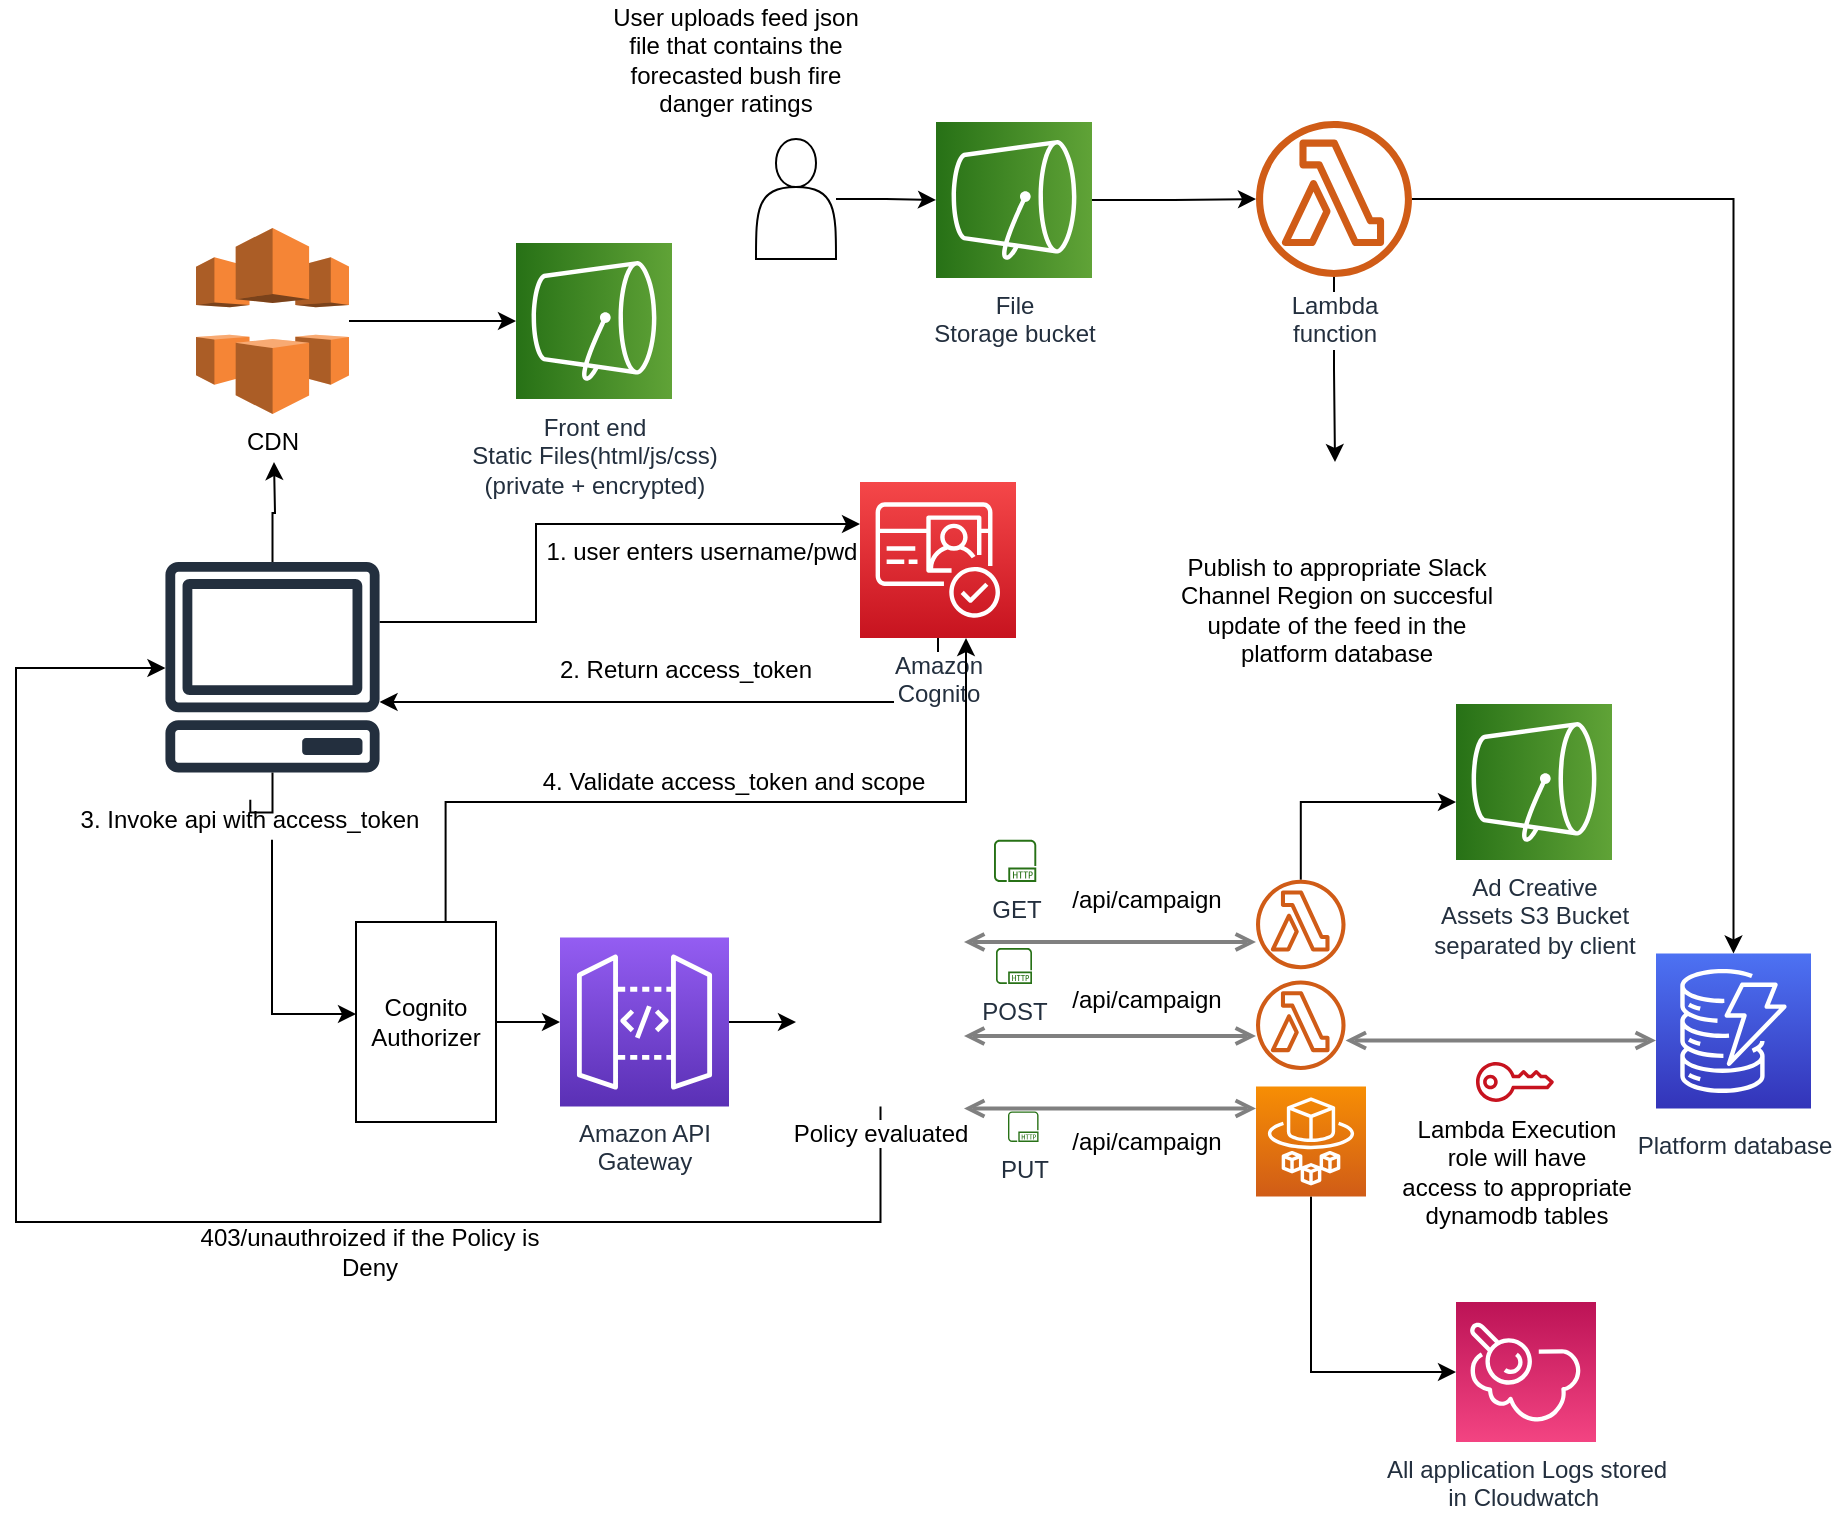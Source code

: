 <mxfile version="14.6.9" type="github" pages="6">
  <diagram id="Ht1M8jgEwFfnCIfOTk4-" name="Architecture">
    <mxGraphModel dx="1278" dy="548" grid="1" gridSize="10" guides="1" tooltips="1" connect="1" arrows="1" fold="1" page="1" pageScale="1" pageWidth="1169" pageHeight="827" math="0" shadow="0">
      <root>
        <mxCell id="0" />
        <mxCell id="1" parent="0" />
        <mxCell id="UEzPUAAOIrF-is8g5C7q-133" style="edgeStyle=orthogonalEdgeStyle;rounded=0;orthogonalLoop=1;jettySize=auto;html=1;startArrow=open;startFill=0;endArrow=open;endFill=0;strokeWidth=2;strokeColor=#808080;" parent="1" source="UEzPUAAOIrF-is8g5C7q-115" target="UEzPUAAOIrF-is8g5C7q-119" edge="1">
          <mxGeometry relative="1" as="geometry">
            <Array as="points">
              <mxPoint x="790" y="579.23" />
              <mxPoint x="790" y="579.23" />
            </Array>
            <mxPoint x="805.0" y="613.23" as="targetPoint" />
          </mxGeometry>
        </mxCell>
        <mxCell id="UEzPUAAOIrF-is8g5C7q-142" style="edgeStyle=orthogonalEdgeStyle;rounded=0;orthogonalLoop=1;jettySize=auto;html=1;startArrow=open;startFill=0;endArrow=open;endFill=0;strokeWidth=2;strokeColor=#808080;" parent="1" edge="1">
          <mxGeometry relative="1" as="geometry">
            <mxPoint x="494" y="577" as="sourcePoint" />
            <mxPoint x="640" y="577" as="targetPoint" />
            <Array as="points">
              <mxPoint x="515" y="576.23" />
              <mxPoint x="515" y="576.23" />
            </Array>
          </mxGeometry>
        </mxCell>
        <mxCell id="V-STVvqY2KK-GqgoBENX-16" style="edgeStyle=orthogonalEdgeStyle;rounded=0;orthogonalLoop=1;jettySize=auto;html=1;" edge="1" parent="1" source="UEzPUAAOIrF-is8g5C7q-111" target="fc9vdhBPrBxlH9aMz3zb-12">
          <mxGeometry relative="1" as="geometry">
            <Array as="points">
              <mxPoint x="481" y="410" />
            </Array>
          </mxGeometry>
        </mxCell>
        <mxCell id="UEzPUAAOIrF-is8g5C7q-111" value="Amazon &lt;br&gt;Cognito" style="outlineConnect=0;fontColor=#232F3E;gradientColor=#F54749;gradientDirection=north;fillColor=#C7131F;strokeColor=#ffffff;dashed=0;verticalLabelPosition=bottom;verticalAlign=top;align=center;html=1;fontSize=12;fontStyle=0;aspect=fixed;shape=mxgraph.aws4.resourceIcon;resIcon=mxgraph.aws4.cognito;labelBackgroundColor=#ffffff;" parent="1" vertex="1">
          <mxGeometry x="442" y="300" width="78" height="78" as="geometry" />
        </mxCell>
        <mxCell id="blPUywzMEi4NAyKSb0v3-4" style="edgeStyle=orthogonalEdgeStyle;rounded=0;orthogonalLoop=1;jettySize=auto;html=1;" edge="1" parent="1" source="UEzPUAAOIrF-is8g5C7q-114" target="blPUywzMEi4NAyKSb0v3-1">
          <mxGeometry relative="1" as="geometry" />
        </mxCell>
        <mxCell id="UEzPUAAOIrF-is8g5C7q-114" value="Amazon API&lt;br&gt;Gateway&lt;br&gt;" style="outlineConnect=0;fontColor=#232F3E;gradientColor=#945DF2;gradientDirection=north;fillColor=#5A30B5;strokeColor=#ffffff;dashed=0;verticalLabelPosition=bottom;verticalAlign=top;align=center;html=1;fontSize=12;fontStyle=0;aspect=fixed;shape=mxgraph.aws4.resourceIcon;resIcon=mxgraph.aws4.api_gateway;labelBackgroundColor=#ffffff;" parent="1" vertex="1">
          <mxGeometry x="292" y="527.75" width="84.5" height="84.5" as="geometry" />
        </mxCell>
        <mxCell id="UEzPUAAOIrF-is8g5C7q-115" value="" style="outlineConnect=0;fontColor=#232F3E;gradientColor=none;fillColor=#D05C17;strokeColor=none;dashed=0;verticalLabelPosition=bottom;verticalAlign=top;align=center;html=1;fontSize=12;fontStyle=0;aspect=fixed;pointerEvents=1;shape=mxgraph.aws4.lambda_function;labelBackgroundColor=#ffffff;" parent="1" vertex="1">
          <mxGeometry x="640" y="549.23" width="44.77" height="44.77" as="geometry" />
        </mxCell>
        <mxCell id="fc9vdhBPrBxlH9aMz3zb-10" style="edgeStyle=orthogonalEdgeStyle;rounded=0;orthogonalLoop=1;jettySize=auto;html=1;" parent="1" source="UEzPUAAOIrF-is8g5C7q-116" target="fc9vdhBPrBxlH9aMz3zb-7" edge="1">
          <mxGeometry relative="1" as="geometry" />
        </mxCell>
        <mxCell id="UEzPUAAOIrF-is8g5C7q-116" value="File &lt;br&gt;Storage bucket" style="outlineConnect=0;fontColor=#232F3E;gradientColor=#60A337;gradientDirection=north;fillColor=#277116;strokeColor=#ffffff;dashed=0;verticalLabelPosition=bottom;verticalAlign=top;align=center;html=1;fontSize=12;fontStyle=0;aspect=fixed;shape=mxgraph.aws4.resourceIcon;resIcon=mxgraph.aws4.s3;labelBackgroundColor=#ffffff;direction=south;" parent="1" vertex="1">
          <mxGeometry x="480.0" y="120" width="78" height="78" as="geometry" />
        </mxCell>
        <mxCell id="UEzPUAAOIrF-is8g5C7q-119" value="Platform database" style="outlineConnect=0;fontColor=#232F3E;gradientColor=#4D72F3;gradientDirection=north;fillColor=#3334B9;strokeColor=#ffffff;dashed=0;verticalLabelPosition=bottom;verticalAlign=top;align=center;html=1;fontSize=12;fontStyle=0;aspect=fixed;shape=mxgraph.aws4.resourceIcon;resIcon=mxgraph.aws4.dynamodb;labelBackgroundColor=#ffffff;spacingTop=5;" parent="1" vertex="1">
          <mxGeometry x="840" y="535.73" width="77.5" height="77.5" as="geometry" />
        </mxCell>
        <mxCell id="UEzPUAAOIrF-is8g5C7q-121" value="All application Logs stored &lt;br&gt;in Cloudwatch&amp;nbsp;" style="outlineConnect=0;fontColor=#232F3E;gradientColor=#F34482;gradientDirection=north;fillColor=#BC1356;strokeColor=#ffffff;dashed=0;verticalLabelPosition=bottom;verticalAlign=top;align=center;html=1;fontSize=12;fontStyle=0;aspect=fixed;shape=mxgraph.aws4.resourceIcon;resIcon=mxgraph.aws4.cloudwatch;labelBackgroundColor=#ffffff;direction=west;" parent="1" vertex="1">
          <mxGeometry x="740" y="710" width="70" height="70" as="geometry" />
        </mxCell>
        <mxCell id="fc9vdhBPrBxlH9aMz3zb-6" value="User uploads feed json file that contains the forecasted bush fire danger ratings" style="text;html=1;strokeColor=none;fillColor=none;align=center;verticalAlign=middle;whiteSpace=wrap;rounded=0;" parent="1" vertex="1">
          <mxGeometry x="315" y="60" width="130" height="57" as="geometry" />
        </mxCell>
        <mxCell id="fc9vdhBPrBxlH9aMz3zb-11" style="edgeStyle=orthogonalEdgeStyle;rounded=0;orthogonalLoop=1;jettySize=auto;html=1;" parent="1" source="fc9vdhBPrBxlH9aMz3zb-7" target="UEzPUAAOIrF-is8g5C7q-119" edge="1">
          <mxGeometry relative="1" as="geometry" />
        </mxCell>
        <mxCell id="XOwiEWo5WfRLnFHObfmR-3" style="edgeStyle=orthogonalEdgeStyle;rounded=0;orthogonalLoop=1;jettySize=auto;html=1;" edge="1" parent="1" source="fc9vdhBPrBxlH9aMz3zb-7" target="V-STVvqY2KK-GqgoBENX-31">
          <mxGeometry relative="1" as="geometry" />
        </mxCell>
        <mxCell id="fc9vdhBPrBxlH9aMz3zb-7" value="Lambda&lt;br&gt;function" style="outlineConnect=0;fontColor=#232F3E;gradientColor=none;fillColor=#D05C17;strokeColor=none;dashed=0;verticalLabelPosition=bottom;verticalAlign=top;align=center;html=1;fontSize=12;fontStyle=0;aspect=fixed;pointerEvents=1;shape=mxgraph.aws4.lambda_function;labelBackgroundColor=#ffffff;" parent="1" vertex="1">
          <mxGeometry x="640" y="119.5" width="78" height="78" as="geometry" />
        </mxCell>
        <mxCell id="fc9vdhBPrBxlH9aMz3zb-17" value="1. user enters&amp;nbsp;username/pwd" style="text;html=1;strokeColor=none;fillColor=none;align=center;verticalAlign=middle;whiteSpace=wrap;rounded=0;" parent="1" vertex="1">
          <mxGeometry x="278" y="320" width="170" height="30" as="geometry" />
        </mxCell>
        <mxCell id="fc9vdhBPrBxlH9aMz3zb-18" value="2. Return access_token" style="text;html=1;strokeColor=none;fillColor=none;align=center;verticalAlign=middle;whiteSpace=wrap;rounded=0;" parent="1" vertex="1">
          <mxGeometry x="290" y="383.62" width="130" height="20" as="geometry" />
        </mxCell>
        <mxCell id="V-STVvqY2KK-GqgoBENX-8" style="edgeStyle=orthogonalEdgeStyle;rounded=0;orthogonalLoop=1;jettySize=auto;html=1;" edge="1" parent="1" source="fc9vdhBPrBxlH9aMz3zb-12">
          <mxGeometry relative="1" as="geometry">
            <mxPoint x="442" y="321" as="targetPoint" />
            <mxPoint x="187.812" y="431" as="sourcePoint" />
            <Array as="points">
              <mxPoint x="280" y="370" />
              <mxPoint x="280" y="321" />
            </Array>
          </mxGeometry>
        </mxCell>
        <mxCell id="V-STVvqY2KK-GqgoBENX-14" style="edgeStyle=orthogonalEdgeStyle;rounded=0;orthogonalLoop=1;jettySize=auto;html=1;" edge="1" parent="1" source="fc9vdhBPrBxlH9aMz3zb-12">
          <mxGeometry relative="1" as="geometry">
            <mxPoint x="149" y="290" as="targetPoint" />
          </mxGeometry>
        </mxCell>
        <mxCell id="V-STVvqY2KK-GqgoBENX-17" style="edgeStyle=orthogonalEdgeStyle;rounded=0;orthogonalLoop=1;jettySize=auto;html=1;startArrow=none;" edge="1" parent="1" source="1LnekZPHZ9DSW1RYu5sl-1" target="V-STVvqY2KK-GqgoBENX-15">
          <mxGeometry relative="1" as="geometry">
            <Array as="points">
              <mxPoint x="148" y="566" />
            </Array>
          </mxGeometry>
        </mxCell>
        <mxCell id="fc9vdhBPrBxlH9aMz3zb-12" value="" style="outlineConnect=0;fontColor=#232F3E;gradientColor=none;fillColor=#232F3E;strokeColor=none;dashed=0;verticalLabelPosition=bottom;verticalAlign=top;align=center;html=1;fontSize=12;fontStyle=0;aspect=fixed;pointerEvents=1;shape=mxgraph.aws4.client;" parent="1" vertex="1">
          <mxGeometry x="94.25" y="340" width="108" height="105.23" as="geometry" />
        </mxCell>
        <mxCell id="V-STVvqY2KK-GqgoBENX-1" value="Front end &lt;br&gt;Static Files(html/js/css)&lt;br&gt;(private + encrypted)" style="outlineConnect=0;fontColor=#232F3E;gradientColor=#60A337;gradientDirection=north;fillColor=#277116;strokeColor=#ffffff;dashed=0;verticalLabelPosition=bottom;verticalAlign=top;align=center;html=1;fontSize=12;fontStyle=0;aspect=fixed;shape=mxgraph.aws4.resourceIcon;resIcon=mxgraph.aws4.s3;labelBackgroundColor=#ffffff;direction=south;" vertex="1" parent="1">
          <mxGeometry x="270.0" y="180.5" width="78" height="78" as="geometry" />
        </mxCell>
        <mxCell id="V-STVvqY2KK-GqgoBENX-7" style="edgeStyle=orthogonalEdgeStyle;rounded=0;orthogonalLoop=1;jettySize=auto;html=1;" edge="1" parent="1" source="V-STVvqY2KK-GqgoBENX-3" target="V-STVvqY2KK-GqgoBENX-1">
          <mxGeometry relative="1" as="geometry" />
        </mxCell>
        <mxCell id="V-STVvqY2KK-GqgoBENX-3" value="CDN&lt;br&gt;" style="outlineConnect=0;dashed=0;verticalLabelPosition=bottom;verticalAlign=top;align=center;html=1;shape=mxgraph.aws3.cloudfront;fillColor=#F58536;gradientColor=none;" vertex="1" parent="1">
          <mxGeometry x="110" y="173" width="76.5" height="93" as="geometry" />
        </mxCell>
        <mxCell id="1LnekZPHZ9DSW1RYu5sl-2" style="edgeStyle=orthogonalEdgeStyle;rounded=0;orthogonalLoop=1;jettySize=auto;html=1;" edge="1" parent="1" source="V-STVvqY2KK-GqgoBENX-15" target="UEzPUAAOIrF-is8g5C7q-114">
          <mxGeometry relative="1" as="geometry" />
        </mxCell>
        <mxCell id="1LnekZPHZ9DSW1RYu5sl-3" style="edgeStyle=orthogonalEdgeStyle;rounded=0;orthogonalLoop=1;jettySize=auto;html=1;exitX=0.64;exitY=-0.002;exitDx=0;exitDy=0;exitPerimeter=0;" edge="1" parent="1" source="V-STVvqY2KK-GqgoBENX-15">
          <mxGeometry relative="1" as="geometry">
            <mxPoint x="234" y="511" as="sourcePoint" />
            <mxPoint x="495" y="378" as="targetPoint" />
            <Array as="points">
              <mxPoint x="235" y="460" />
              <mxPoint x="495" y="460" />
            </Array>
          </mxGeometry>
        </mxCell>
        <mxCell id="V-STVvqY2KK-GqgoBENX-15" value="Cognito&lt;br&gt;Authorizer" style="rounded=0;whiteSpace=wrap;html=1;" vertex="1" parent="1">
          <mxGeometry x="190" y="520" width="70" height="100" as="geometry" />
        </mxCell>
        <mxCell id="w0Mpz8SBwWM1kFuD8mf4-1" style="edgeStyle=orthogonalEdgeStyle;rounded=0;orthogonalLoop=1;jettySize=auto;html=1;" edge="1" parent="1" source="V-STVvqY2KK-GqgoBENX-23" target="blPUywzMEi4NAyKSb0v3-7">
          <mxGeometry relative="1" as="geometry">
            <Array as="points">
              <mxPoint x="662" y="460" />
            </Array>
          </mxGeometry>
        </mxCell>
        <mxCell id="V-STVvqY2KK-GqgoBENX-23" value="" style="outlineConnect=0;fontColor=#232F3E;gradientColor=none;fillColor=#D05C17;strokeColor=none;dashed=0;verticalLabelPosition=bottom;verticalAlign=top;align=center;html=1;fontSize=12;fontStyle=0;aspect=fixed;pointerEvents=1;shape=mxgraph.aws4.lambda_function;labelBackgroundColor=#ffffff;" vertex="1" parent="1">
          <mxGeometry x="640" y="498.87" width="44.77" height="44.77" as="geometry" />
        </mxCell>
        <mxCell id="V-STVvqY2KK-GqgoBENX-24" style="edgeStyle=orthogonalEdgeStyle;rounded=0;orthogonalLoop=1;jettySize=auto;html=1;startArrow=open;startFill=0;endArrow=open;endFill=0;strokeWidth=2;strokeColor=#808080;entryX=0;entryY=0.296;entryDx=0;entryDy=0;entryPerimeter=0;" edge="1" parent="1">
          <mxGeometry relative="1" as="geometry">
            <mxPoint x="494" y="613.23" as="sourcePoint" />
            <mxPoint x="640" y="613.212" as="targetPoint" />
            <Array as="points" />
          </mxGeometry>
        </mxCell>
        <mxCell id="V-STVvqY2KK-GqgoBENX-30" style="edgeStyle=orthogonalEdgeStyle;rounded=0;orthogonalLoop=1;jettySize=auto;html=1;startArrow=open;startFill=0;endArrow=open;endFill=0;strokeWidth=2;strokeColor=#808080;" edge="1" parent="1">
          <mxGeometry relative="1" as="geometry">
            <mxPoint x="494" y="530" as="sourcePoint" />
            <mxPoint x="640" y="530" as="targetPoint" />
            <Array as="points">
              <mxPoint x="515" y="529.23" />
              <mxPoint x="515" y="529.23" />
            </Array>
          </mxGeometry>
        </mxCell>
        <mxCell id="V-STVvqY2KK-GqgoBENX-31" value="Publish to appropriate Slack&lt;br&gt;Channel Region on succesful &lt;br&gt;update of the feed in the &lt;br&gt;platform database" style="shape=image;html=1;verticalAlign=top;verticalLabelPosition=bottom;labelBackgroundColor=#ffffff;imageAspect=0;aspect=fixed;image=https://cdn4.iconfinder.com/data/icons/logos-and-brands/512/306_Slack_logo-128.png" vertex="1" parent="1">
          <mxGeometry x="660" y="290" width="39" height="39" as="geometry" />
        </mxCell>
        <mxCell id="XOwiEWo5WfRLnFHObfmR-2" style="edgeStyle=orthogonalEdgeStyle;rounded=0;orthogonalLoop=1;jettySize=auto;html=1;" edge="1" parent="1" source="fc9vdhBPrBxlH9aMz3zb-3" target="UEzPUAAOIrF-is8g5C7q-116">
          <mxGeometry relative="1" as="geometry" />
        </mxCell>
        <mxCell id="fc9vdhBPrBxlH9aMz3zb-3" value="" style="shape=actor;whiteSpace=wrap;html=1;" parent="1" vertex="1">
          <mxGeometry x="390" y="128.5" width="40" height="60" as="geometry" />
        </mxCell>
        <mxCell id="1LnekZPHZ9DSW1RYu5sl-4" value="4. Validate access_token and scope" style="text;html=1;strokeColor=none;fillColor=none;align=center;verticalAlign=middle;whiteSpace=wrap;rounded=0;" vertex="1" parent="1">
          <mxGeometry x="278" y="440" width="202" height="20" as="geometry" />
        </mxCell>
        <mxCell id="1LnekZPHZ9DSW1RYu5sl-5" value="/api/campaign" style="text;html=1;align=center;verticalAlign=middle;resizable=0;points=[];autosize=1;strokeColor=none;" vertex="1" parent="1">
          <mxGeometry x="540" y="498.87" width="90" height="20" as="geometry" />
        </mxCell>
        <mxCell id="1LnekZPHZ9DSW1RYu5sl-6" value="GET" style="outlineConnect=0;fontColor=#232F3E;gradientColor=none;fillColor=#277116;strokeColor=none;dashed=0;verticalLabelPosition=bottom;verticalAlign=top;align=center;html=1;fontSize=12;fontStyle=0;aspect=fixed;pointerEvents=1;shape=mxgraph.aws4.http_protocol;" vertex="1" parent="1">
          <mxGeometry x="509" y="478.87" width="21.13" height="21.13" as="geometry" />
        </mxCell>
        <mxCell id="1LnekZPHZ9DSW1RYu5sl-7" value="POST" style="outlineConnect=0;fontColor=#232F3E;gradientColor=none;fillColor=#277116;strokeColor=none;dashed=0;verticalLabelPosition=bottom;verticalAlign=top;align=center;html=1;fontSize=12;fontStyle=0;aspect=fixed;pointerEvents=1;shape=mxgraph.aws4.http_protocol;" vertex="1" parent="1">
          <mxGeometry x="510" y="533" width="18" height="18" as="geometry" />
        </mxCell>
        <mxCell id="1LnekZPHZ9DSW1RYu5sl-8" value="/api/campaign" style="text;html=1;align=center;verticalAlign=middle;resizable=0;points=[];autosize=1;strokeColor=none;" vertex="1" parent="1">
          <mxGeometry x="540" y="549.23" width="90" height="20" as="geometry" />
        </mxCell>
        <mxCell id="1LnekZPHZ9DSW1RYu5sl-9" value="PUT" style="outlineConnect=0;fontColor=#232F3E;gradientColor=none;fillColor=#277116;strokeColor=none;dashed=0;verticalLabelPosition=bottom;verticalAlign=top;align=center;html=1;fontSize=12;fontStyle=0;aspect=fixed;pointerEvents=1;shape=mxgraph.aws4.http_protocol;" vertex="1" parent="1">
          <mxGeometry x="516" y="614.73" width="15.27" height="15.27" as="geometry" />
        </mxCell>
        <mxCell id="1LnekZPHZ9DSW1RYu5sl-10" value="/api/campaign" style="text;html=1;align=center;verticalAlign=middle;resizable=0;points=[];autosize=1;strokeColor=none;" vertex="1" parent="1">
          <mxGeometry x="540" y="619.73" width="90" height="20" as="geometry" />
        </mxCell>
        <mxCell id="blPUywzMEi4NAyKSb0v3-5" style="edgeStyle=orthogonalEdgeStyle;rounded=0;orthogonalLoop=1;jettySize=auto;html=1;" edge="1" parent="1" source="blPUywzMEi4NAyKSb0v3-1" target="fc9vdhBPrBxlH9aMz3zb-12">
          <mxGeometry relative="1" as="geometry">
            <mxPoint x="20" y="370" as="targetPoint" />
            <Array as="points">
              <mxPoint x="452" y="670" />
              <mxPoint x="20" y="670" />
              <mxPoint x="20" y="393" />
            </Array>
          </mxGeometry>
        </mxCell>
        <mxCell id="blPUywzMEi4NAyKSb0v3-1" value="Policy evaluated" style="shape=image;html=1;verticalAlign=top;verticalLabelPosition=bottom;labelBackgroundColor=#ffffff;imageAspect=0;aspect=fixed;image=https://cdn0.iconfinder.com/data/icons/infectious-pandemics/480/13-sheild-128.png;fillColor=#00CCCC;" vertex="1" parent="1">
          <mxGeometry x="410" y="527.75" width="84.5" height="84.5" as="geometry" />
        </mxCell>
        <mxCell id="blPUywzMEi4NAyKSb0v3-6" value="403/unauthroized if the Policy is Deny" style="text;html=1;strokeColor=none;fillColor=none;align=center;verticalAlign=middle;whiteSpace=wrap;rounded=0;" vertex="1" parent="1">
          <mxGeometry x="110" y="675" width="174.25" height="20" as="geometry" />
        </mxCell>
        <mxCell id="blPUywzMEi4NAyKSb0v3-7" value="Ad Creative&lt;br&gt;Assets S3 Bucket&lt;br&gt;separated by client" style="outlineConnect=0;fontColor=#232F3E;gradientColor=#60A337;gradientDirection=north;fillColor=#277116;strokeColor=#ffffff;dashed=0;verticalLabelPosition=bottom;verticalAlign=top;align=center;html=1;fontSize=12;fontStyle=0;aspect=fixed;shape=mxgraph.aws4.resourceIcon;resIcon=mxgraph.aws4.s3;labelBackgroundColor=#ffffff;direction=south;" vertex="1" parent="1">
          <mxGeometry x="740.0" y="411" width="78" height="78" as="geometry" />
        </mxCell>
        <mxCell id="_FKkeHlfiOgtrvt1UTqH-2" value="&lt;span style=&quot;color: rgb(0 , 0 , 0)&quot;&gt;Lambda Execution &lt;br&gt;role&amp;nbsp;will have &lt;br&gt;access&amp;nbsp;to appropriate&lt;br&gt;dynamodb tables&lt;/span&gt;" style="outlineConnect=0;fontColor=#232F3E;gradientColor=none;fillColor=#C7131F;strokeColor=none;dashed=0;verticalLabelPosition=bottom;verticalAlign=top;align=center;html=1;fontSize=12;fontStyle=0;aspect=fixed;pointerEvents=1;shape=mxgraph.aws4.addon;" vertex="1" parent="1">
          <mxGeometry x="750" y="590" width="39" height="20" as="geometry" />
        </mxCell>
        <mxCell id="U2u4DdYxwqLJGmDLielr-1" style="edgeStyle=orthogonalEdgeStyle;rounded=0;orthogonalLoop=1;jettySize=auto;html=1;" edge="1" parent="1" source="K-_JjG2z_SURaJ40FDKq-1" target="UEzPUAAOIrF-is8g5C7q-121">
          <mxGeometry relative="1" as="geometry">
            <Array as="points">
              <mxPoint x="668" y="745" />
            </Array>
          </mxGeometry>
        </mxCell>
        <mxCell id="K-_JjG2z_SURaJ40FDKq-1" value="" style="points=[[0,0,0],[0.25,0,0],[0.5,0,0],[0.75,0,0],[1,0,0],[0,1,0],[0.25,1,0],[0.5,1,0],[0.75,1,0],[1,1,0],[0,0.25,0],[0,0.5,0],[0,0.75,0],[1,0.25,0],[1,0.5,0],[1,0.75,0]];outlineConnect=0;fontColor=#232F3E;gradientColor=#F78E04;gradientDirection=north;fillColor=#D05C17;strokeColor=#ffffff;dashed=0;verticalLabelPosition=bottom;verticalAlign=top;align=center;html=1;fontSize=12;fontStyle=0;aspect=fixed;shape=mxgraph.aws4.resourceIcon;resIcon=mxgraph.aws4.fargate;" vertex="1" parent="1">
          <mxGeometry x="640" y="602.23" width="55" height="55" as="geometry" />
        </mxCell>
        <mxCell id="1LnekZPHZ9DSW1RYu5sl-1" value="3. Invoke api with access_token" style="text;html=1;strokeColor=none;fillColor=none;align=center;verticalAlign=middle;whiteSpace=wrap;rounded=0;" vertex="1" parent="1">
          <mxGeometry x="50" y="458.87" width="174.25" height="20" as="geometry" />
        </mxCell>
        <mxCell id="pSvg0lPlYX1Odlj8VyE5-1" value="" style="edgeStyle=orthogonalEdgeStyle;rounded=0;orthogonalLoop=1;jettySize=auto;html=1;endArrow=none;" edge="1" parent="1" source="fc9vdhBPrBxlH9aMz3zb-12" target="1LnekZPHZ9DSW1RYu5sl-1">
          <mxGeometry relative="1" as="geometry">
            <mxPoint x="148.3" y="445.23" as="sourcePoint" />
            <mxPoint x="190" y="566" as="targetPoint" />
            <Array as="points" />
          </mxGeometry>
        </mxCell>
      </root>
    </mxGraphModel>
  </diagram>
  <diagram id="tf1clj9QWi46zeB2cSk-" name="Region-SetUp">
    <mxGraphModel dx="1278" dy="548" grid="1" gridSize="10" guides="1" tooltips="1" connect="1" arrows="1" fold="1" page="1" pageScale="1" pageWidth="850" pageHeight="1100" math="0" shadow="0">
      <root>
        <mxCell id="FBMTModv982SHvlfigql-0" />
        <mxCell id="FBMTModv982SHvlfigql-1" parent="FBMTModv982SHvlfigql-0" />
        <mxCell id="Sd_qXM9x_q4FkUWXvBkk-0" value="" style="rounded=0;whiteSpace=wrap;html=1;" vertex="1" parent="FBMTModv982SHvlfigql-1">
          <mxGeometry x="50" y="60" width="750" height="420" as="geometry" />
        </mxCell>
        <mxCell id="Sd_qXM9x_q4FkUWXvBkk-1" value="" style="rounded=0;whiteSpace=wrap;html=1;" vertex="1" parent="FBMTModv982SHvlfigql-1">
          <mxGeometry x="70" y="80" width="100" height="370" as="geometry" />
        </mxCell>
        <mxCell id="Sd_qXM9x_q4FkUWXvBkk-2" value="" style="rounded=0;whiteSpace=wrap;html=1;" vertex="1" parent="FBMTModv982SHvlfigql-1">
          <mxGeometry x="190" y="80" width="590" height="370" as="geometry" />
        </mxCell>
        <mxCell id="Sd_qXM9x_q4FkUWXvBkk-3" value="Add Region name" style="rounded=0;whiteSpace=wrap;html=1;" vertex="1" parent="FBMTModv982SHvlfigql-1">
          <mxGeometry x="350" y="110" width="130" height="20" as="geometry" />
        </mxCell>
        <mxCell id="Sd_qXM9x_q4FkUWXvBkk-4" value="Region Name:" style="text;html=1;strokeColor=none;fillColor=none;align=center;verticalAlign=middle;whiteSpace=wrap;rounded=0;" vertex="1" parent="FBMTModv982SHvlfigql-1">
          <mxGeometry x="230" y="100" width="110" height="40" as="geometry" />
        </mxCell>
        <mxCell id="Sd_qXM9x_q4FkUWXvBkk-14" value="Submit" style="rounded=0;whiteSpace=wrap;html=1;fillColor=#00FF00;" vertex="1" parent="FBMTModv982SHvlfigql-1">
          <mxGeometry x="350" y="200" width="130" height="20" as="geometry" />
        </mxCell>
        <mxCell id="Sd_qXM9x_q4FkUWXvBkk-17" value="Created" style="html=1;fillColor=none;strokeColor=none;fontSize=11;align=center;fontColor=#596780;whiteSpace=wrap" vertex="1" parent="FBMTModv982SHvlfigql-1">
          <mxGeometry x="560" y="310" width="70" height="20" as="geometry" />
        </mxCell>
        <mxCell id="Sd_qXM9x_q4FkUWXvBkk-19" value="" style="shape=line;strokeWidth=2;html=1;strokeColor=#DFE1E5;resizeWidth=1;fillColor=#00CCCC;" vertex="1" parent="FBMTModv982SHvlfigql-1">
          <mxGeometry x="200" y="330" width="570" height="10" as="geometry" />
        </mxCell>
        <mxCell id="Sd_qXM9x_q4FkUWXvBkk-21" value="Region A" style="html=1;fillColor=none;strokeColor=none;fontSize=12;align=left;fontColor=#000000;whiteSpace=wrap;fontStyle=0" vertex="1" parent="FBMTModv982SHvlfigql-1">
          <mxGeometry x="230" y="347" width="160" height="23" as="geometry" />
        </mxCell>
        <mxCell id="Sd_qXM9x_q4FkUWXvBkk-23" value="20 Jan 2016" style="html=1;fillColor=none;strokeColor=none;fontSize=11;align=center;fontColor=#596780;whiteSpace=wrap" vertex="1" parent="FBMTModv982SHvlfigql-1">
          <mxGeometry x="560" y="347" width="70" height="20" as="geometry" />
        </mxCell>
        <mxCell id="Sd_qXM9x_q4FkUWXvBkk-27" value="08 Feb 2011" style="html=1;fillColor=none;strokeColor=none;fontSize=11;align=center;fontColor=#596780;whiteSpace=wrap" vertex="1" parent="FBMTModv982SHvlfigql-1">
          <mxGeometry x="560" y="377" width="70" height="20" as="geometry" />
        </mxCell>
        <mxCell id="Sd_qXM9x_q4FkUWXvBkk-31" value="20 Jan 2016" style="html=1;fillColor=none;strokeColor=none;fontSize=11;align=center;fontColor=#596780;whiteSpace=wrap" vertex="1" parent="FBMTModv982SHvlfigql-1">
          <mxGeometry x="560" y="407" width="70" height="20" as="geometry" />
        </mxCell>
        <mxCell id="Sd_qXM9x_q4FkUWXvBkk-33" value="" style="shape=line;strokeWidth=2;html=1;strokeColor=#DFE1E5;resizeWidth=1;fillColor=#00CCCC;" vertex="1" parent="FBMTModv982SHvlfigql-1">
          <mxGeometry x="200" y="440" width="570" height="10" as="geometry" />
        </mxCell>
        <mxCell id="Sd_qXM9x_q4FkUWXvBkk-34" value="Region" style="html=1;fillColor=none;strokeColor=none;fontSize=11;align=left;fontColor=#596780;whiteSpace=wrap" vertex="1" parent="FBMTModv982SHvlfigql-1">
          <mxGeometry x="230" y="310" width="150" height="20" as="geometry" />
        </mxCell>
        <mxCell id="Sd_qXM9x_q4FkUWXvBkk-35" value="Region B" style="html=1;fillColor=none;strokeColor=none;fontSize=12;align=left;fontColor=#000000;whiteSpace=wrap;fontStyle=0" vertex="1" parent="FBMTModv982SHvlfigql-1">
          <mxGeometry x="230" y="377" width="160" height="20" as="geometry" />
        </mxCell>
        <mxCell id="Sd_qXM9x_q4FkUWXvBkk-36" value="Region C" style="html=1;fillColor=none;strokeColor=none;fontSize=12;align=left;fontColor=#000000;whiteSpace=wrap;fontStyle=0" vertex="1" parent="FBMTModv982SHvlfigql-1">
          <mxGeometry x="230" y="407" width="160" height="20" as="geometry" />
        </mxCell>
        <mxCell id="Sd_qXM9x_q4FkUWXvBkk-37" value="Add Region description" style="rounded=0;whiteSpace=wrap;html=1;" vertex="1" parent="FBMTModv982SHvlfigql-1">
          <mxGeometry x="350" y="140" width="130" height="20" as="geometry" />
        </mxCell>
        <mxCell id="Sd_qXM9x_q4FkUWXvBkk-38" value="Region Description:" style="text;html=1;strokeColor=none;fillColor=none;align=center;verticalAlign=middle;whiteSpace=wrap;rounded=0;" vertex="1" parent="FBMTModv982SHvlfigql-1">
          <mxGeometry x="220" y="130" width="110" height="40" as="geometry" />
        </mxCell>
        <mxCell id="Sd_qXM9x_q4FkUWXvBkk-39" value="Possible Danger Ratings" style="text;html=1;strokeColor=none;fillColor=none;align=center;verticalAlign=middle;whiteSpace=wrap;rounded=0;" vertex="1" parent="FBMTModv982SHvlfigql-1">
          <mxGeometry x="200" y="160" width="140" height="40" as="geometry" />
        </mxCell>
        <mxCell id="Sd_qXM9x_q4FkUWXvBkk-40" value="List of values like High, Medium, Low" style="rounded=0;whiteSpace=wrap;html=1;" vertex="1" parent="FBMTModv982SHvlfigql-1">
          <mxGeometry x="350" y="170" width="250" height="20" as="geometry" />
        </mxCell>
        <mxCell id="Sd_qXM9x_q4FkUWXvBkk-41" value="Possible Ratings" style="html=1;fillColor=none;strokeColor=none;fontSize=11;align=left;fontColor=#596780;whiteSpace=wrap" vertex="1" parent="FBMTModv982SHvlfigql-1">
          <mxGeometry x="330" y="310" width="150" height="20" as="geometry" />
        </mxCell>
        <mxCell id="Sd_qXM9x_q4FkUWXvBkk-42" value="High,Medium,Low" style="html=1;fillColor=none;strokeColor=none;fontSize=12;align=left;fontColor=#000000;whiteSpace=wrap;fontStyle=0" vertex="1" parent="FBMTModv982SHvlfigql-1">
          <mxGeometry x="330" y="347" width="160" height="23" as="geometry" />
        </mxCell>
        <mxCell id="Sd_qXM9x_q4FkUWXvBkk-43" value="High,Medium,Low" style="html=1;fillColor=none;strokeColor=none;fontSize=12;align=left;fontColor=#000000;whiteSpace=wrap;fontStyle=0" vertex="1" parent="FBMTModv982SHvlfigql-1">
          <mxGeometry x="330" y="374" width="160" height="23" as="geometry" />
        </mxCell>
        <mxCell id="Sd_qXM9x_q4FkUWXvBkk-44" value="High,Medium,Low" style="html=1;fillColor=none;strokeColor=none;fontSize=12;align=left;fontColor=#000000;whiteSpace=wrap;fontStyle=0" vertex="1" parent="FBMTModv982SHvlfigql-1">
          <mxGeometry x="330" y="404" width="160" height="23" as="geometry" />
        </mxCell>
        <mxCell id="39sLcf0OGGzYdrN7ISuL-0" value="Regions" style="fillColor=none;strokeColor=none;fontSize=14;fontColor=#0085FC;align=left;spacing=10;" vertex="1" parent="FBMTModv982SHvlfigql-1">
          <mxGeometry x="80" y="92" width="80" height="30" as="geometry" />
        </mxCell>
        <mxCell id="39sLcf0OGGzYdrN7ISuL-1" value="Campaigns" style="fillColor=none;strokeColor=none;fontSize=14;fontColor=#0085FC;align=left;spacing=10;" vertex="1" parent="FBMTModv982SHvlfigql-1">
          <mxGeometry x="80" y="156" width="80" height="30" as="geometry" />
        </mxCell>
        <mxCell id="39sLcf0OGGzYdrN7ISuL-2" value="Creatives" style="fillColor=none;strokeColor=none;fontSize=14;fontColor=#0085FC;align=left;spacing=10;" vertex="1" parent="FBMTModv982SHvlfigql-1">
          <mxGeometry x="80" y="122" width="80" height="30" as="geometry" />
        </mxCell>
        <mxCell id="39sLcf0OGGzYdrN7ISuL-3" value="Messaging&#xa;Rules" style="fillColor=none;strokeColor=none;fontSize=14;fontColor=#0085FC;align=left;spacing=10;" vertex="1" parent="FBMTModv982SHvlfigql-1">
          <mxGeometry x="80" y="190" width="80" height="30" as="geometry" />
        </mxCell>
      </root>
    </mxGraphModel>
  </diagram>
  <diagram id="HVQo5H-i1K8sVp2svb85" name="Creative_SetUp">
    <mxGraphModel dx="1278" dy="548" grid="1" gridSize="10" guides="1" tooltips="1" connect="1" arrows="1" fold="1" page="1" pageScale="1" pageWidth="850" pageHeight="1100" math="0" shadow="0">
      <root>
        <mxCell id="q7fVHRbjfziKEzvYae8t-0" />
        <mxCell id="q7fVHRbjfziKEzvYae8t-1" parent="q7fVHRbjfziKEzvYae8t-0" />
        <mxCell id="nxnjdOVLe39HoaWAw5tK-0" value="" style="rounded=0;whiteSpace=wrap;html=1;" vertex="1" parent="q7fVHRbjfziKEzvYae8t-1">
          <mxGeometry x="50" y="60" width="750" height="420" as="geometry" />
        </mxCell>
        <mxCell id="nxnjdOVLe39HoaWAw5tK-1" value="" style="rounded=0;whiteSpace=wrap;html=1;" vertex="1" parent="q7fVHRbjfziKEzvYae8t-1">
          <mxGeometry x="70" y="80" width="100" height="370" as="geometry" />
        </mxCell>
        <mxCell id="nxnjdOVLe39HoaWAw5tK-2" value="" style="rounded=0;whiteSpace=wrap;html=1;" vertex="1" parent="q7fVHRbjfziKEzvYae8t-1">
          <mxGeometry x="190" y="80" width="590" height="370" as="geometry" />
        </mxCell>
        <mxCell id="nxnjdOVLe39HoaWAw5tK-3" value="Add creative name" style="rounded=0;whiteSpace=wrap;html=1;" vertex="1" parent="q7fVHRbjfziKEzvYae8t-1">
          <mxGeometry x="350" y="110" width="120" height="20" as="geometry" />
        </mxCell>
        <mxCell id="nxnjdOVLe39HoaWAw5tK-4" value="Creative Name:" style="text;html=1;strokeColor=none;fillColor=none;align=center;verticalAlign=middle;whiteSpace=wrap;rounded=0;" vertex="1" parent="q7fVHRbjfziKEzvYae8t-1">
          <mxGeometry x="220" y="100" width="110" height="40" as="geometry" />
        </mxCell>
        <mxCell id="nxnjdOVLe39HoaWAw5tK-5" value="Region" style="text;html=1;strokeColor=none;fillColor=none;align=center;verticalAlign=middle;whiteSpace=wrap;rounded=0;" vertex="1" parent="q7fVHRbjfziKEzvYae8t-1">
          <mxGeometry x="220" y="140" width="110" height="40" as="geometry" />
        </mxCell>
        <mxCell id="nxnjdOVLe39HoaWAw5tK-6" value="" style="html=1;shadow=0;dashed=0;shape=mxgraph.bootstrap.rrect;rSize=5;fillColor=#ffffff;strokeColor=#999999;" vertex="1" parent="q7fVHRbjfziKEzvYae8t-1">
          <mxGeometry x="350" y="161" width="170" height="59" as="geometry" />
        </mxCell>
        <mxCell id="nxnjdOVLe39HoaWAw5tK-7" value="Region A" style="fillColor=none;strokeColor=none;align=left;spacing=20;fontSize=14;" vertex="1" parent="nxnjdOVLe39HoaWAw5tK-6">
          <mxGeometry width="170" height="20" relative="1" as="geometry">
            <mxPoint y="2" as="offset" />
          </mxGeometry>
        </mxCell>
        <mxCell id="nxnjdOVLe39HoaWAw5tK-8" value="Region B" style="fillColor=none;strokeColor=none;align=left;spacing=20;fontSize=14;" vertex="1" parent="nxnjdOVLe39HoaWAw5tK-6">
          <mxGeometry width="170" height="20" relative="1" as="geometry">
            <mxPoint y="22" as="offset" />
          </mxGeometry>
        </mxCell>
        <mxCell id="nxnjdOVLe39HoaWAw5tK-9" value="Region C" style="fillColor=none;strokeColor=none;align=left;spacing=20;fontSize=14;" vertex="1" parent="nxnjdOVLe39HoaWAw5tK-6">
          <mxGeometry width="170" relative="1" as="geometry">
            <mxPoint y="50" as="offset" />
          </mxGeometry>
        </mxCell>
        <mxCell id="nxnjdOVLe39HoaWAw5tK-10" value="Select Region" style="html=1;shadow=0;dashed=0;shape=mxgraph.bootstrap.rrect;rSize=5;strokeColor=none;strokeWidth=1;fillColor=#FFBC26;fontColor=#000000;whiteSpace=wrap;align=left;verticalAlign=middle;fontStyle=0;fontSize=14;spacingLeft=10;" vertex="1" parent="q7fVHRbjfziKEzvYae8t-1">
          <mxGeometry x="350" y="141" width="140" height="20" as="geometry" />
        </mxCell>
        <mxCell id="nxnjdOVLe39HoaWAw5tK-11" value="" style="shape=triangle;direction=south;fillColor=#000000;strokeColor=none;perimeter=none;" vertex="1" parent="nxnjdOVLe39HoaWAw5tK-10">
          <mxGeometry x="1" y="0.5" width="10" height="5" relative="1" as="geometry">
            <mxPoint x="-17" y="-2.5" as="offset" />
          </mxGeometry>
        </mxCell>
        <mxCell id="nxnjdOVLe39HoaWAw5tK-12" value="Creative Asset" style="text;html=1;strokeColor=none;fillColor=none;align=center;verticalAlign=middle;whiteSpace=wrap;rounded=0;" vertex="1" parent="q7fVHRbjfziKEzvYae8t-1">
          <mxGeometry x="230" y="237" width="110" height="40" as="geometry" />
        </mxCell>
        <mxCell id="nxnjdOVLe39HoaWAw5tK-13" value="Image/Video" style="rounded=0;whiteSpace=wrap;html=1;" vertex="1" parent="q7fVHRbjfziKEzvYae8t-1">
          <mxGeometry x="350" y="246" width="120" height="20" as="geometry" />
        </mxCell>
        <mxCell id="nxnjdOVLe39HoaWAw5tK-16" value="Submit" style="rounded=0;whiteSpace=wrap;html=1;fillColor=#00FF00;" vertex="1" parent="q7fVHRbjfziKEzvYae8t-1">
          <mxGeometry x="350" y="275" width="120" height="20" as="geometry" />
        </mxCell>
        <mxCell id="LrMP34KMYj86TwCakIv7-0" value="Name" style="html=1;fillColor=none;strokeColor=none;fontSize=11;align=left;fontColor=#596780;whiteSpace=wrap" vertex="1" parent="q7fVHRbjfziKEzvYae8t-1">
          <mxGeometry x="200" y="310" width="150" height="20" as="geometry" />
        </mxCell>
        <mxCell id="LrMP34KMYj86TwCakIv7-1" value="Size" style="html=1;fillColor=none;strokeColor=none;fontSize=11;align=left;fontColor=#596780;whiteSpace=wrap" vertex="1" parent="q7fVHRbjfziKEzvYae8t-1">
          <mxGeometry x="500" y="310" width="90" height="20" as="geometry" />
        </mxCell>
        <mxCell id="LrMP34KMYj86TwCakIv7-2" value="Last commit" style="html=1;fillColor=none;strokeColor=none;fontSize=11;align=center;fontColor=#596780;whiteSpace=wrap" vertex="1" parent="q7fVHRbjfziKEzvYae8t-1">
          <mxGeometry x="560" y="310" width="70" height="20" as="geometry" />
        </mxCell>
        <mxCell id="LrMP34KMYj86TwCakIv7-3" value="Action" style="html=1;fillColor=none;strokeColor=none;fontSize=11;align=left;fontColor=#596780;whiteSpace=wrap" vertex="1" parent="q7fVHRbjfziKEzvYae8t-1">
          <mxGeometry x="660" y="310" width="100" height="20" as="geometry" />
        </mxCell>
        <mxCell id="LrMP34KMYj86TwCakIv7-4" value="" style="shape=line;strokeWidth=2;html=1;strokeColor=#DFE1E5;resizeWidth=1;fillColor=#00CCCC;" vertex="1" parent="q7fVHRbjfziKEzvYae8t-1">
          <mxGeometry x="200" y="330" width="570" height="10" as="geometry" />
        </mxCell>
        <mxCell id="LrMP34KMYj86TwCakIv7-5" value="Creative AA" style="shape=mxgraph.office.concepts.folders;fillColor=#344563;strokeColor=none;fontColor=#344563;fontSize=11;fontStyle=0;labelPosition=right;align=left;html=1;spacingLeft=5" vertex="1" parent="q7fVHRbjfziKEzvYae8t-1">
          <mxGeometry x="200" y="349" width="20" height="16" as="geometry" />
        </mxCell>
        <mxCell id="LrMP34KMYj86TwCakIv7-7" value="Region A" style="html=1;fillColor=none;strokeColor=none;fontSize=12;align=left;fontColor=#000000;whiteSpace=wrap;fontStyle=0" vertex="1" parent="q7fVHRbjfziKEzvYae8t-1">
          <mxGeometry x="300" y="347" width="160" height="20" as="geometry" />
        </mxCell>
        <mxCell id="LrMP34KMYj86TwCakIv7-8" value="209 B" style="strokeColor=none;fillColor=none;fontSize=11;fontColor=#596780;align=right;html=1" vertex="1" parent="q7fVHRbjfziKEzvYae8t-1">
          <mxGeometry x="480" y="347" width="50" height="20" as="geometry" />
        </mxCell>
        <mxCell id="LrMP34KMYj86TwCakIv7-9" value="20 Jan 2016" style="html=1;fillColor=none;strokeColor=none;fontSize=11;align=center;fontColor=#596780;whiteSpace=wrap" vertex="1" parent="q7fVHRbjfziKEzvYae8t-1">
          <mxGeometry x="560" y="347" width="70" height="20" as="geometry" />
        </mxCell>
        <mxCell id="LrMP34KMYj86TwCakIv7-11" value="Creative AB" style="shape=mxgraph.office.concepts.folder;fillColor=#344563;strokeColor=none;fontColor=#344563;fontSize=11;fontStyle=0;labelPosition=right;align=left;html=1;spacingLeft=5" vertex="1" parent="q7fVHRbjfziKEzvYae8t-1">
          <mxGeometry x="200" y="379" width="18" height="16" as="geometry" />
        </mxCell>
        <mxCell id="LrMP34KMYj86TwCakIv7-12" value="197 B" style="strokeColor=none;fillColor=none;fontSize=11;fontColor=#596780;align=right;html=1" vertex="1" parent="q7fVHRbjfziKEzvYae8t-1">
          <mxGeometry x="480" y="377" width="50" height="20" as="geometry" />
        </mxCell>
        <mxCell id="LrMP34KMYj86TwCakIv7-13" value="08 Feb 2011" style="html=1;fillColor=none;strokeColor=none;fontSize=11;align=center;fontColor=#596780;whiteSpace=wrap" vertex="1" parent="q7fVHRbjfziKEzvYae8t-1">
          <mxGeometry x="560" y="377" width="70" height="20" as="geometry" />
        </mxCell>
        <mxCell id="LrMP34KMYj86TwCakIv7-14" value="initial commit" style="html=1;fillColor=none;strokeColor=none;fontSize=11;align=left;fontColor=#596780;whiteSpace=wrap" vertex="1" parent="q7fVHRbjfziKEzvYae8t-1">
          <mxGeometry x="660" y="377" width="170" height="20" as="geometry" />
        </mxCell>
        <mxCell id="LrMP34KMYj86TwCakIv7-15" value="Creative AC" style="shape=mxgraph.office.concepts.folder;fillColor=#344563;strokeColor=none;fontColor=#344563;fontSize=11;fontStyle=0;labelPosition=right;align=left;html=1;spacingLeft=5" vertex="1" parent="q7fVHRbjfziKEzvYae8t-1">
          <mxGeometry x="200" y="409" width="18" height="16" as="geometry" />
        </mxCell>
        <mxCell id="LrMP34KMYj86TwCakIv7-16" value="209 B" style="strokeColor=none;fillColor=none;fontSize=11;fontColor=#596780;align=right;html=1" vertex="1" parent="q7fVHRbjfziKEzvYae8t-1">
          <mxGeometry x="480" y="407" width="50" height="20" as="geometry" />
        </mxCell>
        <mxCell id="LrMP34KMYj86TwCakIv7-17" value="20 Jan 2016" style="html=1;fillColor=none;strokeColor=none;fontSize=11;align=center;fontColor=#596780;whiteSpace=wrap" vertex="1" parent="q7fVHRbjfziKEzvYae8t-1">
          <mxGeometry x="560" y="407" width="70" height="20" as="geometry" />
        </mxCell>
        <mxCell id="LrMP34KMYj86TwCakIv7-18" value="initial commit" style="html=1;fillColor=none;strokeColor=none;fontSize=11;align=left;fontColor=#596780;whiteSpace=wrap" vertex="1" parent="q7fVHRbjfziKEzvYae8t-1">
          <mxGeometry x="660" y="407" width="170" height="20" as="geometry" />
        </mxCell>
        <mxCell id="LrMP34KMYj86TwCakIv7-31" value="" style="shape=line;strokeWidth=2;html=1;strokeColor=#DFE1E5;resizeWidth=1;fillColor=#00CCCC;" vertex="1" parent="q7fVHRbjfziKEzvYae8t-1">
          <mxGeometry x="200" y="440" width="570" height="10" as="geometry" />
        </mxCell>
        <mxCell id="LrMP34KMYj86TwCakIv7-32" value="Region" style="html=1;fillColor=none;strokeColor=none;fontSize=11;align=left;fontColor=#596780;whiteSpace=wrap" vertex="1" parent="q7fVHRbjfziKEzvYae8t-1">
          <mxGeometry x="300" y="310" width="150" height="20" as="geometry" />
        </mxCell>
        <mxCell id="LrMP34KMYj86TwCakIv7-33" value="Region B" style="html=1;fillColor=none;strokeColor=none;fontSize=12;align=left;fontColor=#000000;whiteSpace=wrap;fontStyle=0" vertex="1" parent="q7fVHRbjfziKEzvYae8t-1">
          <mxGeometry x="300" y="375" width="160" height="20" as="geometry" />
        </mxCell>
        <mxCell id="LrMP34KMYj86TwCakIv7-34" value="Region C" style="html=1;fillColor=none;strokeColor=none;fontSize=12;align=left;fontColor=#000000;whiteSpace=wrap;fontStyle=0" vertex="1" parent="q7fVHRbjfziKEzvYae8t-1">
          <mxGeometry x="300" y="407" width="160" height="20" as="geometry" />
        </mxCell>
        <mxCell id="90_FG5rK_py4LPgXkcGE-1" value="&lt;span style=&quot;color: rgb(89 , 103 , 128) ; font-size: 11px ; font-weight: 700&quot;&gt;uploaded to Ad Creative &lt;br&gt;S3 bucket separated &lt;br&gt;by clients&lt;/span&gt;" style="points=[[0,0,0],[0.25,0,0],[0.5,0,0],[0.75,0,0],[1,0,0],[0,1,0],[0.25,1,0],[0.5,1,0],[0.75,1,0],[1,1,0],[0,0.25,0],[0,0.5,0],[0,0.75,0],[1,0.25,0],[1,0.5,0],[1,0.75,0]];outlineConnect=0;fontColor=#232F3E;gradientColor=#60A337;gradientDirection=north;fillColor=#277116;strokeColor=#ffffff;dashed=0;verticalLabelPosition=bottom;verticalAlign=top;align=center;html=1;fontSize=12;fontStyle=0;aspect=fixed;shape=mxgraph.aws4.resourceIcon;resIcon=mxgraph.aws4.s3;" vertex="1" parent="q7fVHRbjfziKEzvYae8t-1">
          <mxGeometry x="550" y="197" width="40" height="40" as="geometry" />
        </mxCell>
        <mxCell id="5FinfJiE-3tyNfCfSgAi-0" value="" style="rounded=1;fillColor=#ffffff;strokeColor=#DFE1E5;shadow=1;html=1;arcSize=4" vertex="1" parent="q7fVHRbjfziKEzvYae8t-1">
          <mxGeometry x="660" y="350" width="110" height="78" as="geometry" />
        </mxCell>
        <mxCell id="5FinfJiE-3tyNfCfSgAi-1" value="Disable Creative" style="rounded=0;fillColor=#F4F5F7;strokeColor=none;shadow=0;html=1;align=left;fontSize=12;spacingLeft=10;fontColor=#253858;resizeWidth=1" vertex="1" parent="5FinfJiE-3tyNfCfSgAi-0">
          <mxGeometry width="110" height="40" relative="1" as="geometry">
            <mxPoint y="6" as="offset" />
          </mxGeometry>
        </mxCell>
        <mxCell id="5FinfJiE-3tyNfCfSgAi-2" value="UnMap Creative" style="rounded=0;fillColor=none;strokeColor=none;shadow=0;html=1;align=left;fontSize=12;spacingLeft=10;fontColor=#253858;resizeWidth=1" vertex="1" parent="5FinfJiE-3tyNfCfSgAi-0">
          <mxGeometry width="110" height="20" relative="1" as="geometry">
            <mxPoint y="37" as="offset" />
          </mxGeometry>
        </mxCell>
        <mxCell id="IUip4fhHWkq0ET9onj-D-0" value="Delete Creative" style="rounded=0;fillColor=none;strokeColor=none;shadow=0;html=1;align=left;fontSize=12;spacingLeft=10;fontColor=#253858;resizeWidth=1" vertex="1" parent="5FinfJiE-3tyNfCfSgAi-0">
          <mxGeometry y="58" width="110" height="20" as="geometry" />
        </mxCell>
        <mxCell id="Rg8FNAKsH0Vhyzqzv50L-0" value="" style="rounded=1;arcSize=23;fillColor=#42526E;strokeColor=none" vertex="1" parent="q7fVHRbjfziKEzvYae8t-1">
          <mxGeometry x="660" y="341" width="40" height="24" as="geometry" />
        </mxCell>
        <mxCell id="Rg8FNAKsH0Vhyzqzv50L-1" value="" style="shape=ellipse;fillColor=#ffffff;strokeColor=none;html=1" vertex="1" parent="Rg8FNAKsH0Vhyzqzv50L-0">
          <mxGeometry x="0.5" y="0.5" width="4" height="4" relative="1" as="geometry">
            <mxPoint x="-10" y="-2" as="offset" />
          </mxGeometry>
        </mxCell>
        <mxCell id="Rg8FNAKsH0Vhyzqzv50L-2" value="" style="shape=ellipse;fillColor=#ffffff;strokeColor=none;html=1" vertex="1" parent="Rg8FNAKsH0Vhyzqzv50L-0">
          <mxGeometry x="0.5" y="0.5" width="4" height="4" relative="1" as="geometry">
            <mxPoint x="-2" y="-2" as="offset" />
          </mxGeometry>
        </mxCell>
        <mxCell id="Rg8FNAKsH0Vhyzqzv50L-3" value="" style="shape=ellipse;fillColor=#ffffff;strokeColor=none;html=1" vertex="1" parent="Rg8FNAKsH0Vhyzqzv50L-0">
          <mxGeometry x="0.5" y="0.5" width="4" height="4" relative="1" as="geometry">
            <mxPoint x="6" y="-2" as="offset" />
          </mxGeometry>
        </mxCell>
        <mxCell id="O3brhAkvXbh6bj8XQRAt-0" value="&lt;b&gt;Add Creative&lt;/b&gt;" style="text;html=1;strokeColor=none;fillColor=none;align=center;verticalAlign=middle;whiteSpace=wrap;rounded=0;" vertex="1" parent="q7fVHRbjfziKEzvYae8t-1">
          <mxGeometry x="218" y="70" width="110" height="40" as="geometry" />
        </mxCell>
        <mxCell id="Madl1WSITd98SkfhiJLs-0" value="Regions" style="fillColor=none;strokeColor=none;fontSize=14;fontColor=#0085FC;align=left;spacing=10;" vertex="1" parent="q7fVHRbjfziKEzvYae8t-1">
          <mxGeometry x="80" y="96" width="80" height="30" as="geometry" />
        </mxCell>
        <mxCell id="Madl1WSITd98SkfhiJLs-1" value="Campaigns" style="fillColor=none;strokeColor=none;fontSize=14;fontColor=#0085FC;align=left;spacing=10;" vertex="1" parent="q7fVHRbjfziKEzvYae8t-1">
          <mxGeometry x="80" y="160" width="80" height="30" as="geometry" />
        </mxCell>
        <mxCell id="Madl1WSITd98SkfhiJLs-2" value="Creatives" style="fillColor=none;strokeColor=none;fontSize=14;fontColor=#0085FC;align=left;spacing=10;" vertex="1" parent="q7fVHRbjfziKEzvYae8t-1">
          <mxGeometry x="80" y="126" width="80" height="30" as="geometry" />
        </mxCell>
        <mxCell id="Madl1WSITd98SkfhiJLs-3" value="Messaging&#xa;Rules" style="fillColor=none;strokeColor=none;fontSize=14;fontColor=#0085FC;align=left;spacing=10;" vertex="1" parent="q7fVHRbjfziKEzvYae8t-1">
          <mxGeometry x="80" y="194" width="80" height="30" as="geometry" />
        </mxCell>
      </root>
    </mxGraphModel>
  </diagram>
  <diagram id="ITIT-wE3OmYXD7rG-08S" name="Campaign_list">
    <mxGraphModel dx="1278" dy="548" grid="1" gridSize="10" guides="1" tooltips="1" connect="1" arrows="1" fold="1" page="1" pageScale="1" pageWidth="850" pageHeight="1100" math="0" shadow="0">
      <root>
        <mxCell id="Ls9zx_w2HFz-K94AEwjX-0" />
        <mxCell id="Ls9zx_w2HFz-K94AEwjX-1" parent="Ls9zx_w2HFz-K94AEwjX-0" />
        <mxCell id="b_MyIMnOvXRfzgk3g6UZ-0" value="" style="rounded=0;whiteSpace=wrap;html=1;fillColor=#FFFFFF;" vertex="1" parent="Ls9zx_w2HFz-K94AEwjX-1">
          <mxGeometry x="40" y="36" width="810" height="410" as="geometry" />
        </mxCell>
        <mxCell id="b83E0aCVDLJbFd13GOJT-0" value="" style="rounded=0;whiteSpace=wrap;html=1;" vertex="1" parent="Ls9zx_w2HFz-K94AEwjX-1">
          <mxGeometry x="60" y="50" width="100" height="370" as="geometry" />
        </mxCell>
        <mxCell id="b83E0aCVDLJbFd13GOJT-1" value="Campaign" style="html=1;fillColor=none;strokeColor=none;fontSize=11;align=left;fontColor=#596780;whiteSpace=wrap;fontStyle=1" vertex="1" parent="Ls9zx_w2HFz-K94AEwjX-1">
          <mxGeometry x="200" y="80" width="150" height="20" as="geometry" />
        </mxCell>
        <mxCell id="b83E0aCVDLJbFd13GOJT-2" value="Total views" style="html=1;fillColor=none;strokeColor=none;fontSize=11;align=left;fontColor=#596780;whiteSpace=wrap;fontStyle=1" vertex="1" parent="Ls9zx_w2HFz-K94AEwjX-1">
          <mxGeometry x="540" y="80" width="70" height="20" as="geometry" />
        </mxCell>
        <mxCell id="b83E0aCVDLJbFd13GOJT-3" value="Region" style="html=1;fillColor=none;strokeColor=none;fontSize=11;align=right;fontColor=#596780;whiteSpace=wrap;fontStyle=1" vertex="1" parent="Ls9zx_w2HFz-K94AEwjX-1">
          <mxGeometry x="350" y="80" width="40" height="20" as="geometry" />
        </mxCell>
        <mxCell id="b83E0aCVDLJbFd13GOJT-4" value="Updated" style="html=1;fillColor=none;strokeColor=none;fontSize=11;align=left;fontColor=#596780;whiteSpace=wrap;fontStyle=1" vertex="1" parent="Ls9zx_w2HFz-K94AEwjX-1">
          <mxGeometry x="620" y="80" width="90" height="20" as="geometry" />
        </mxCell>
        <mxCell id="b83E0aCVDLJbFd13GOJT-6" value="Action" style="html=1;fillColor=none;strokeColor=none;fontSize=11;align=center;fontColor=#596780;whiteSpace=wrap;fontStyle=1" vertex="1" parent="Ls9zx_w2HFz-K94AEwjX-1">
          <mxGeometry x="740" y="80" width="40" height="20" as="geometry" />
        </mxCell>
        <mxCell id="b83E0aCVDLJbFd13GOJT-7" value="" style="shape=line;strokeWidth=2;html=1;strokeColor=#DFE1E5;resizeWidth=1;fillColor=#FFFFFF;" vertex="1" parent="Ls9zx_w2HFz-K94AEwjX-1">
          <mxGeometry x="200" y="100" width="630" height="10" as="geometry" />
        </mxCell>
        <mxCell id="b83E0aCVDLJbFd13GOJT-8" value="" style="strokeColor=none;fillColor=#FAFBFC;html=1" vertex="1" parent="Ls9zx_w2HFz-K94AEwjX-1">
          <mxGeometry x="190" y="106" width="640" height="30" as="geometry" />
        </mxCell>
        <mxCell id="b83E0aCVDLJbFd13GOJT-9" value="Bush Fire 1" style="strokeColor=none;fillColor=none;fontSize=12;fontColor=#596780;align=left;html=1" vertex="1" parent="Ls9zx_w2HFz-K94AEwjX-1">
          <mxGeometry x="200" y="111" width="50" height="20" as="geometry" />
        </mxCell>
        <mxCell id="b83E0aCVDLJbFd13GOJT-10" value="Active" style="strokeColor=none;fillColor=#00CCCC;fontSize=11;fontColor=#596780;rounded=1;html=1" vertex="1" parent="Ls9zx_w2HFz-K94AEwjX-1">
          <mxGeometry x="270" y="110" width="65" height="20" as="geometry" />
        </mxCell>
        <mxCell id="b83E0aCVDLJbFd13GOJT-11" value="28 minutes ago" style="strokeColor=none;fillColor=none;fontSize=12;fontColor=#596780;align=left;html=1" vertex="1" parent="Ls9zx_w2HFz-K94AEwjX-1">
          <mxGeometry x="620" y="109" width="50" height="20" as="geometry" />
        </mxCell>
        <mxCell id="b83E0aCVDLJbFd13GOJT-12" value="&amp;#8226;&amp;#8226;&amp;#8226;" style="shape=ellipse;fillColor=#0057D8;strokeColor=none;fontColor=#ffffff;align=center;verticalAlign=middle;whiteSpace=wrap;fontSize=10;fontStyle=0;html=1" vertex="1" parent="Ls9zx_w2HFz-K94AEwjX-1">
          <mxGeometry x="755" y="113" width="16" height="16" as="geometry" />
        </mxCell>
        <mxCell id="b83E0aCVDLJbFd13GOJT-13" value="" style="rounded=1;arcSize=23;fillColor=#42526E;strokeColor=none" vertex="1" parent="Ls9zx_w2HFz-K94AEwjX-1">
          <mxGeometry x="785" y="108" width="40" height="24" as="geometry" />
        </mxCell>
        <mxCell id="b83E0aCVDLJbFd13GOJT-14" value="" style="shape=ellipse;fillColor=#ffffff;strokeColor=none;html=1" vertex="1" parent="b83E0aCVDLJbFd13GOJT-13">
          <mxGeometry x="0.5" y="0.5" width="4" height="4" relative="1" as="geometry">
            <mxPoint x="-10" y="-2" as="offset" />
          </mxGeometry>
        </mxCell>
        <mxCell id="b83E0aCVDLJbFd13GOJT-15" value="" style="shape=ellipse;fillColor=#ffffff;strokeColor=none;html=1" vertex="1" parent="b83E0aCVDLJbFd13GOJT-13">
          <mxGeometry x="0.5" y="0.5" width="4" height="4" relative="1" as="geometry">
            <mxPoint x="-2" y="-2" as="offset" />
          </mxGeometry>
        </mxCell>
        <mxCell id="b83E0aCVDLJbFd13GOJT-16" value="" style="shape=ellipse;fillColor=#ffffff;strokeColor=none;html=1" vertex="1" parent="b83E0aCVDLJbFd13GOJT-13">
          <mxGeometry x="0.5" y="0.5" width="4" height="4" relative="1" as="geometry">
            <mxPoint x="6" y="-2" as="offset" />
          </mxGeometry>
        </mxCell>
        <mxCell id="b83E0aCVDLJbFd13GOJT-17" value="Bush Fire 2" style="strokeColor=none;fillColor=none;fontSize=12;fontColor=#596780;align=left;html=1" vertex="1" parent="Ls9zx_w2HFz-K94AEwjX-1">
          <mxGeometry x="200" y="141" width="240" height="20" as="geometry" />
        </mxCell>
        <mxCell id="b83E0aCVDLJbFd13GOJT-20" value="15000" style="strokeColor=none;fillColor=none;fontSize=10;fontColor=#596780;align=right;html=1" vertex="1" parent="Ls9zx_w2HFz-K94AEwjX-1">
          <mxGeometry x="530" y="141" width="60" height="20" as="geometry" />
        </mxCell>
        <mxCell id="b83E0aCVDLJbFd13GOJT-21" value="5 minutes ago" style="strokeColor=none;fillColor=none;fontSize=12;fontColor=#596780;align=left;html=1" vertex="1" parent="Ls9zx_w2HFz-K94AEwjX-1">
          <mxGeometry x="620" y="139" width="50" height="20" as="geometry" />
        </mxCell>
        <mxCell id="b83E0aCVDLJbFd13GOJT-24" value="&amp;#8226;&amp;#8226;&amp;#8226;" style="shape=ellipse;fillColor=#0057D8;strokeColor=none;fontColor=#ffffff;align=center;verticalAlign=middle;whiteSpace=wrap;fontSize=10;fontStyle=0;html=1" vertex="1" parent="Ls9zx_w2HFz-K94AEwjX-1">
          <mxGeometry x="755" y="143" width="16" height="16" as="geometry" />
        </mxCell>
        <mxCell id="b83E0aCVDLJbFd13GOJT-25" value="Bush Fire 3" style="strokeColor=none;fillColor=none;fontSize=12;fontColor=#596780;align=left;html=1" vertex="1" parent="Ls9zx_w2HFz-K94AEwjX-1">
          <mxGeometry x="200" y="171" width="240" height="20" as="geometry" />
        </mxCell>
        <mxCell id="b83E0aCVDLJbFd13GOJT-29" value="5 minutes ago" style="strokeColor=none;fillColor=none;fontSize=12;fontColor=#596780;align=left;html=1" vertex="1" parent="Ls9zx_w2HFz-K94AEwjX-1">
          <mxGeometry x="620" y="169" width="50" height="20" as="geometry" />
        </mxCell>
        <mxCell id="b83E0aCVDLJbFd13GOJT-32" value="&amp;#8226;&amp;#8226;&amp;#8226;" style="shape=ellipse;fillColor=#0057D8;strokeColor=none;fontColor=#ffffff;align=center;verticalAlign=middle;whiteSpace=wrap;fontSize=10;fontStyle=0;html=1" vertex="1" parent="Ls9zx_w2HFz-K94AEwjX-1">
          <mxGeometry x="755" y="173" width="16" height="16" as="geometry" />
        </mxCell>
        <mxCell id="b83E0aCVDLJbFd13GOJT-37" value="25 minutes ago" style="strokeColor=none;fillColor=none;fontSize=12;fontColor=#596780;align=left;html=1" vertex="1" parent="Ls9zx_w2HFz-K94AEwjX-1">
          <mxGeometry x="620" y="199" width="50" height="20" as="geometry" />
        </mxCell>
        <mxCell id="b83E0aCVDLJbFd13GOJT-40" value="&amp;#8226;&amp;#8226;&amp;#8226;" style="shape=ellipse;fillColor=#0057D8;strokeColor=none;fontColor=#ffffff;align=center;verticalAlign=middle;whiteSpace=wrap;fontSize=10;fontStyle=0;html=1" vertex="1" parent="Ls9zx_w2HFz-K94AEwjX-1">
          <mxGeometry x="755" y="203" width="16" height="16" as="geometry" />
        </mxCell>
        <mxCell id="b83E0aCVDLJbFd13GOJT-45" value="29 minutes ago" style="strokeColor=none;fillColor=none;fontSize=12;fontColor=#596780;align=left;html=1" vertex="1" parent="Ls9zx_w2HFz-K94AEwjX-1">
          <mxGeometry x="620" y="229" width="50" height="20" as="geometry" />
        </mxCell>
        <mxCell id="b83E0aCVDLJbFd13GOJT-48" value="" style="html=1;shadow=0;dashed=0;shape=mxgraph.atlassian.checkbox;fillColor=#008465;strokeColor=none;fontColor=#ffffff;align=center;verticalAlign=middle;whiteSpace=wrap;fontSize=10;fontStyle=0;html=1" vertex="1" parent="Ls9zx_w2HFz-K94AEwjX-1">
          <mxGeometry x="755" y="233" width="16" height="16" as="geometry" />
        </mxCell>
        <mxCell id="b83E0aCVDLJbFd13GOJT-49" value="" style="shape=line;strokeWidth=2;html=1;strokeColor=#DFE1E5;resizeWidth=1;fillColor=#FFFFFF;" vertex="1" parent="Ls9zx_w2HFz-K94AEwjX-1">
          <mxGeometry x="200" y="259" width="630" height="10" as="geometry" />
        </mxCell>
        <mxCell id="b83E0aCVDLJbFd13GOJT-50" value="" style="rounded=1;fillColor=#ffffff;strokeColor=#DFE1E5;shadow=1;html=1;arcSize=4" vertex="1" parent="Ls9zx_w2HFz-K94AEwjX-1">
          <mxGeometry x="720" y="141" width="120" height="78" as="geometry" />
        </mxCell>
        <mxCell id="b83E0aCVDLJbFd13GOJT-51" value="Edit Bush Fire 1" style="rounded=0;fillColor=#F4F5F7;strokeColor=none;shadow=0;html=1;align=left;fontSize=12;spacingLeft=10;fontColor=#253858;resizeWidth=1" vertex="1" parent="b83E0aCVDLJbFd13GOJT-50">
          <mxGeometry width="120.0" height="33" relative="1" as="geometry">
            <mxPoint y="6" as="offset" />
          </mxGeometry>
        </mxCell>
        <mxCell id="b83E0aCVDLJbFd13GOJT-52" value="Delete Bush Fire1" style="rounded=0;fillColor=none;strokeColor=none;shadow=0;html=1;align=left;fontSize=12;spacingLeft=10;fontColor=#253858;resizeWidth=1" vertex="1" parent="b83E0aCVDLJbFd13GOJT-50">
          <mxGeometry width="120.0" height="33" relative="1" as="geometry">
            <mxPoint y="46" as="offset" />
          </mxGeometry>
        </mxCell>
        <mxCell id="yf-ShtoLysNrIO0WMa9Y-0" value="Disable Bush Fire 1" style="rounded=0;fillColor=#F4F5F7;strokeColor=none;shadow=0;html=1;align=left;fontSize=12;spacingLeft=10;fontColor=#253858;resizeWidth=1" vertex="1" parent="b83E0aCVDLJbFd13GOJT-50">
          <mxGeometry y="34" width="120.0" height="21" as="geometry" />
        </mxCell>
        <mxCell id="b83E0aCVDLJbFd13GOJT-53" value="Active" style="strokeColor=none;fillColor=#00CCCC;fontSize=11;fontColor=#596780;rounded=1;html=1" vertex="1" parent="Ls9zx_w2HFz-K94AEwjX-1">
          <mxGeometry x="270" y="139" width="65" height="20" as="geometry" />
        </mxCell>
        <mxCell id="b83E0aCVDLJbFd13GOJT-54" value="InActive" style="strokeColor=none;fillColor=#EDEEEF;fontSize=11;fontColor=#596780;rounded=1;html=1" vertex="1" parent="Ls9zx_w2HFz-K94AEwjX-1">
          <mxGeometry x="270" y="171" width="65" height="20" as="geometry" />
        </mxCell>
        <mxCell id="b83E0aCVDLJbFd13GOJT-56" value="Region A" style="strokeColor=none;fillColor=none;fontSize=12;fontColor=#596780;align=left;html=1" vertex="1" parent="Ls9zx_w2HFz-K94AEwjX-1">
          <mxGeometry x="350" y="110" width="50" height="20" as="geometry" />
        </mxCell>
        <mxCell id="b83E0aCVDLJbFd13GOJT-57" value="Region B" style="strokeColor=none;fillColor=none;fontSize=12;fontColor=#596780;align=left;html=1" vertex="1" parent="Ls9zx_w2HFz-K94AEwjX-1">
          <mxGeometry x="350" y="140" width="50" height="20" as="geometry" />
        </mxCell>
        <mxCell id="b83E0aCVDLJbFd13GOJT-58" value="Region C" style="strokeColor=none;fillColor=none;fontSize=12;fontColor=#596780;align=left;html=1" vertex="1" parent="Ls9zx_w2HFz-K94AEwjX-1">
          <mxGeometry x="350" y="169" width="50" height="20" as="geometry" />
        </mxCell>
        <mxCell id="b83E0aCVDLJbFd13GOJT-59" value="Bush Fire 4" style="strokeColor=none;fillColor=none;fontSize=12;fontColor=#596780;align=left;html=1" vertex="1" parent="Ls9zx_w2HFz-K94AEwjX-1">
          <mxGeometry x="200" y="201" width="240" height="20" as="geometry" />
        </mxCell>
        <mxCell id="b83E0aCVDLJbFd13GOJT-60" value="Bush Fire 5" style="strokeColor=none;fillColor=none;fontSize=12;fontColor=#596780;align=left;html=1" vertex="1" parent="Ls9zx_w2HFz-K94AEwjX-1">
          <mxGeometry x="200" y="231" width="240" height="20" as="geometry" />
        </mxCell>
        <mxCell id="b83E0aCVDLJbFd13GOJT-61" value="Active" style="strokeColor=none;fillColor=#00CCCC;fontSize=11;fontColor=#596780;rounded=1;html=1" vertex="1" parent="Ls9zx_w2HFz-K94AEwjX-1">
          <mxGeometry x="270" y="201" width="65" height="20" as="geometry" />
        </mxCell>
        <mxCell id="b83E0aCVDLJbFd13GOJT-62" value="InActive" style="strokeColor=none;fillColor=#EDEEEF;fontSize=11;fontColor=#596780;rounded=1;html=1" vertex="1" parent="Ls9zx_w2HFz-K94AEwjX-1">
          <mxGeometry x="270" y="233" width="65" height="20" as="geometry" />
        </mxCell>
        <mxCell id="b83E0aCVDLJbFd13GOJT-63" value="Region B" style="strokeColor=none;fillColor=none;fontSize=12;fontColor=#596780;align=left;html=1" vertex="1" parent="Ls9zx_w2HFz-K94AEwjX-1">
          <mxGeometry x="350" y="199" width="50" height="20" as="geometry" />
        </mxCell>
        <mxCell id="b83E0aCVDLJbFd13GOJT-64" value="Region A" style="strokeColor=none;fillColor=none;fontSize=12;fontColor=#596780;align=left;html=1" vertex="1" parent="Ls9zx_w2HFz-K94AEwjX-1">
          <mxGeometry x="350" y="231" width="50" height="20" as="geometry" />
        </mxCell>
        <mxCell id="b83E0aCVDLJbFd13GOJT-69" value="500" style="strokeColor=none;fillColor=none;fontSize=10;fontColor=#596780;align=right;html=1" vertex="1" parent="Ls9zx_w2HFz-K94AEwjX-1">
          <mxGeometry x="540" y="170" width="50" height="20" as="geometry" />
        </mxCell>
        <mxCell id="b83E0aCVDLJbFd13GOJT-70" value="10000" style="strokeColor=none;fillColor=none;fontSize=10;fontColor=#596780;align=right;html=1" vertex="1" parent="Ls9zx_w2HFz-K94AEwjX-1">
          <mxGeometry x="540" y="113" width="50" height="20" as="geometry" />
        </mxCell>
        <mxCell id="b83E0aCVDLJbFd13GOJT-75" value="Postal codes" style="html=1;fillColor=none;strokeColor=none;fontSize=11;align=right;fontColor=#596780;whiteSpace=wrap;fontStyle=1" vertex="1" parent="Ls9zx_w2HFz-K94AEwjX-1">
          <mxGeometry x="400" y="80" width="60" height="20" as="geometry" />
        </mxCell>
        <mxCell id="b83E0aCVDLJbFd13GOJT-76" value="60641" style="strokeColor=none;fillColor=none;fontSize=12;fontColor=#596780;align=left;html=1" vertex="1" parent="Ls9zx_w2HFz-K94AEwjX-1">
          <mxGeometry x="429" y="108" width="50" height="20" as="geometry" />
        </mxCell>
        <mxCell id="b83E0aCVDLJbFd13GOJT-77" value="60016" style="strokeColor=none;fillColor=none;fontSize=12;fontColor=#596780;align=left;html=1" vertex="1" parent="Ls9zx_w2HFz-K94AEwjX-1">
          <mxGeometry x="429" y="138" width="50" height="20" as="geometry" />
        </mxCell>
        <mxCell id="b83E0aCVDLJbFd13GOJT-78" value="60616, &lt;br&gt;60615" style="strokeColor=none;fillColor=none;fontSize=12;fontColor=#596780;align=left;html=1" vertex="1" parent="Ls9zx_w2HFz-K94AEwjX-1">
          <mxGeometry x="429" y="167" width="50" height="20" as="geometry" />
        </mxCell>
        <mxCell id="b83E0aCVDLJbFd13GOJT-79" value="60630" style="strokeColor=none;fillColor=none;fontSize=12;fontColor=#596780;align=left;html=1" vertex="1" parent="Ls9zx_w2HFz-K94AEwjX-1">
          <mxGeometry x="429" y="197" width="50" height="20" as="geometry" />
        </mxCell>
        <mxCell id="b83E0aCVDLJbFd13GOJT-80" value="60762" style="strokeColor=none;fillColor=none;fontSize=12;fontColor=#596780;align=left;html=1" vertex="1" parent="Ls9zx_w2HFz-K94AEwjX-1">
          <mxGeometry x="429" y="229" width="50" height="20" as="geometry" />
        </mxCell>
        <mxCell id="XOohm6BAOXvW7-VxbB7--0" value="Add New Campaign" style="rounded=0;whiteSpace=wrap;html=1;fillColor=#00FF00;" vertex="1" parent="Ls9zx_w2HFz-K94AEwjX-1">
          <mxGeometry x="700" y="50" width="120" height="20" as="geometry" />
        </mxCell>
        <mxCell id="OtJ3j2cGYKmAKskK0xnt-0" value="500" style="strokeColor=none;fillColor=none;fontSize=10;fontColor=#596780;align=right;html=1" vertex="1" parent="Ls9zx_w2HFz-K94AEwjX-1">
          <mxGeometry x="540" y="197" width="50" height="20" as="geometry" />
        </mxCell>
        <mxCell id="OtJ3j2cGYKmAKskK0xnt-1" value="500" style="strokeColor=none;fillColor=none;fontSize=10;fontColor=#596780;align=right;html=1" vertex="1" parent="Ls9zx_w2HFz-K94AEwjX-1">
          <mxGeometry x="540" y="229" width="50" height="20" as="geometry" />
        </mxCell>
        <mxCell id="OtJ3j2cGYKmAKskK0xnt-3" value="Start Date" style="html=1;fillColor=none;strokeColor=none;fontSize=11;align=right;fontColor=#596780;whiteSpace=wrap;fontStyle=1" vertex="1" parent="Ls9zx_w2HFz-K94AEwjX-1">
          <mxGeometry x="470" y="80" width="60" height="20" as="geometry" />
        </mxCell>
        <mxCell id="OtJ3j2cGYKmAKskK0xnt-5" value="05/10/2021" style="strokeColor=none;fillColor=none;fontSize=12;fontColor=#596780;align=left;html=1" vertex="1" parent="Ls9zx_w2HFz-K94AEwjX-1">
          <mxGeometry x="481" y="110" width="50" height="20" as="geometry" />
        </mxCell>
        <mxCell id="OtJ3j2cGYKmAKskK0xnt-6" value="05/10/2021" style="strokeColor=none;fillColor=none;fontSize=12;fontColor=#596780;align=left;html=1" vertex="1" parent="Ls9zx_w2HFz-K94AEwjX-1">
          <mxGeometry x="481" y="138" width="50" height="20" as="geometry" />
        </mxCell>
        <mxCell id="OtJ3j2cGYKmAKskK0xnt-7" value="05/10/2021" style="strokeColor=none;fillColor=none;fontSize=12;fontColor=#596780;align=left;html=1" vertex="1" parent="Ls9zx_w2HFz-K94AEwjX-1">
          <mxGeometry x="482" y="167" width="50" height="20" as="geometry" />
        </mxCell>
        <mxCell id="OtJ3j2cGYKmAKskK0xnt-8" value="05/10/2021" style="strokeColor=none;fillColor=none;fontSize=12;fontColor=#596780;align=left;html=1" vertex="1" parent="Ls9zx_w2HFz-K94AEwjX-1">
          <mxGeometry x="481" y="197" width="50" height="20" as="geometry" />
        </mxCell>
        <mxCell id="OtJ3j2cGYKmAKskK0xnt-9" value="05/10/2021" style="strokeColor=none;fillColor=none;fontSize=12;fontColor=#596780;align=left;html=1" vertex="1" parent="Ls9zx_w2HFz-K94AEwjX-1">
          <mxGeometry x="481" y="229" width="50" height="20" as="geometry" />
        </mxCell>
        <mxCell id="bPLk3HDjyhZAMbtqX_94-0" value="Regions" style="fillColor=none;strokeColor=none;fontSize=14;fontColor=#0085FC;align=left;spacing=10;" vertex="1" parent="Ls9zx_w2HFz-K94AEwjX-1">
          <mxGeometry x="70" y="67" width="80" height="30" as="geometry" />
        </mxCell>
        <mxCell id="bPLk3HDjyhZAMbtqX_94-2" value="Campaigns" style="fillColor=none;strokeColor=none;fontSize=14;fontColor=#0085FC;align=left;spacing=10;" vertex="1" parent="Ls9zx_w2HFz-K94AEwjX-1">
          <mxGeometry x="70" y="131" width="80" height="30" as="geometry" />
        </mxCell>
        <mxCell id="VUe7d4iffXdZV15Ejt7_-0" value="&lt;b&gt;Campaigns&lt;/b&gt;" style="text;html=1;strokeColor=none;fillColor=none;align=center;verticalAlign=middle;whiteSpace=wrap;rounded=0;" vertex="1" parent="Ls9zx_w2HFz-K94AEwjX-1">
          <mxGeometry x="180" y="40" width="110" height="40" as="geometry" />
        </mxCell>
        <mxCell id="yf-ShtoLysNrIO0WMa9Y-2" value="Creatives" style="fillColor=none;strokeColor=none;fontSize=14;fontColor=#0085FC;align=left;spacing=10;" vertex="1" parent="Ls9zx_w2HFz-K94AEwjX-1">
          <mxGeometry x="70" y="97" width="80" height="30" as="geometry" />
        </mxCell>
        <mxCell id="yf-ShtoLysNrIO0WMa9Y-3" value="Messaging&#xa;Rules" style="fillColor=none;strokeColor=none;fontSize=14;fontColor=#0085FC;align=left;spacing=10;" vertex="1" parent="Ls9zx_w2HFz-K94AEwjX-1">
          <mxGeometry x="70" y="165" width="80" height="30" as="geometry" />
        </mxCell>
      </root>
    </mxGraphModel>
  </diagram>
  <diagram id="bcga16flqrvXqjz4MfXA" name="Campaign_SetUp">
    <mxGraphModel dx="1278" dy="548" grid="1" gridSize="10" guides="1" tooltips="1" connect="1" arrows="1" fold="1" page="1" pageScale="1" pageWidth="850" pageHeight="1100" math="0" shadow="0">
      <root>
        <mxCell id="e3KC1v_-6eJVZM9ja5iy-0" />
        <mxCell id="e3KC1v_-6eJVZM9ja5iy-1" parent="e3KC1v_-6eJVZM9ja5iy-0" />
        <mxCell id="e3KC1v_-6eJVZM9ja5iy-2" value="" style="rounded=0;whiteSpace=wrap;html=1;" vertex="1" parent="e3KC1v_-6eJVZM9ja5iy-1">
          <mxGeometry x="50" y="60" width="750" height="420" as="geometry" />
        </mxCell>
        <mxCell id="e3KC1v_-6eJVZM9ja5iy-3" value="" style="rounded=0;whiteSpace=wrap;html=1;" vertex="1" parent="e3KC1v_-6eJVZM9ja5iy-1">
          <mxGeometry x="70" y="80" width="100" height="370" as="geometry" />
        </mxCell>
        <mxCell id="e3KC1v_-6eJVZM9ja5iy-4" value="" style="rounded=0;whiteSpace=wrap;html=1;" vertex="1" parent="e3KC1v_-6eJVZM9ja5iy-1">
          <mxGeometry x="190" y="80" width="590" height="370" as="geometry" />
        </mxCell>
        <mxCell id="e3KC1v_-6eJVZM9ja5iy-5" value="Add campaign name" style="rounded=0;whiteSpace=wrap;html=1;" vertex="1" parent="e3KC1v_-6eJVZM9ja5iy-1">
          <mxGeometry x="350" y="110" width="120" height="20" as="geometry" />
        </mxCell>
        <mxCell id="e3KC1v_-6eJVZM9ja5iy-8" value="Campaign Name:" style="text;html=1;strokeColor=none;fillColor=none;align=center;verticalAlign=middle;whiteSpace=wrap;rounded=0;" vertex="1" parent="e3KC1v_-6eJVZM9ja5iy-1">
          <mxGeometry x="220" y="100" width="110" height="40" as="geometry" />
        </mxCell>
        <mxCell id="e3KC1v_-6eJVZM9ja5iy-10" value="Region" style="text;html=1;strokeColor=none;fillColor=none;align=center;verticalAlign=middle;whiteSpace=wrap;rounded=0;" vertex="1" parent="e3KC1v_-6eJVZM9ja5iy-1">
          <mxGeometry x="220" y="140" width="110" height="40" as="geometry" />
        </mxCell>
        <mxCell id="e3KC1v_-6eJVZM9ja5iy-13" value="" style="html=1;shadow=0;dashed=0;shape=mxgraph.bootstrap.rrect;rSize=5;fillColor=#ffffff;strokeColor=#999999;" vertex="1" parent="e3KC1v_-6eJVZM9ja5iy-1">
          <mxGeometry x="350" y="170" width="170" height="62" as="geometry" />
        </mxCell>
        <mxCell id="e3KC1v_-6eJVZM9ja5iy-14" value="Region A" style="fillColor=none;strokeColor=none;align=left;spacing=20;fontSize=14;" vertex="1" parent="e3KC1v_-6eJVZM9ja5iy-13">
          <mxGeometry width="170" height="20" relative="1" as="geometry">
            <mxPoint y="2" as="offset" />
          </mxGeometry>
        </mxCell>
        <mxCell id="e3KC1v_-6eJVZM9ja5iy-15" value="Region B" style="fillColor=none;strokeColor=none;align=left;spacing=20;fontSize=14;" vertex="1" parent="e3KC1v_-6eJVZM9ja5iy-13">
          <mxGeometry width="170" height="20" relative="1" as="geometry">
            <mxPoint y="23" as="offset" />
          </mxGeometry>
        </mxCell>
        <mxCell id="e3KC1v_-6eJVZM9ja5iy-16" value="Region C" style="fillColor=none;strokeColor=none;align=left;spacing=20;fontSize=14;" vertex="1" parent="e3KC1v_-6eJVZM9ja5iy-13">
          <mxGeometry width="170" relative="1" as="geometry">
            <mxPoint y="53" as="offset" />
          </mxGeometry>
        </mxCell>
        <mxCell id="e3KC1v_-6eJVZM9ja5iy-11" value="Select Region" style="html=1;shadow=0;dashed=0;shape=mxgraph.bootstrap.rrect;rSize=5;strokeColor=none;strokeWidth=1;fillColor=#FFBC26;fontColor=#000000;whiteSpace=wrap;align=left;verticalAlign=middle;fontStyle=0;fontSize=14;spacingLeft=10;" vertex="1" parent="e3KC1v_-6eJVZM9ja5iy-1">
          <mxGeometry x="350" y="150" width="140" height="20" as="geometry" />
        </mxCell>
        <mxCell id="e3KC1v_-6eJVZM9ja5iy-12" value="" style="shape=triangle;direction=south;fillColor=#000000;strokeColor=none;perimeter=none;" vertex="1" parent="e3KC1v_-6eJVZM9ja5iy-11">
          <mxGeometry x="1" y="0.5" width="10" height="5" relative="1" as="geometry">
            <mxPoint x="-17" y="-2.5" as="offset" />
          </mxGeometry>
        </mxCell>
        <mxCell id="e3KC1v_-6eJVZM9ja5iy-23" value="PostalCodes" style="text;html=1;strokeColor=none;fillColor=none;align=center;verticalAlign=middle;whiteSpace=wrap;rounded=0;" vertex="1" parent="e3KC1v_-6eJVZM9ja5iy-1">
          <mxGeometry x="230" y="260" width="110" height="40" as="geometry" />
        </mxCell>
        <mxCell id="e3KC1v_-6eJVZM9ja5iy-24" value="Add Postal Codes" style="rounded=0;whiteSpace=wrap;html=1;" vertex="1" parent="e3KC1v_-6eJVZM9ja5iy-1">
          <mxGeometry x="350" y="270" width="120" height="20" as="geometry" />
        </mxCell>
        <mxCell id="e3KC1v_-6eJVZM9ja5iy-25" value="Geo coordinates" style="text;html=1;strokeColor=none;fillColor=none;align=center;verticalAlign=middle;whiteSpace=wrap;rounded=0;" vertex="1" parent="e3KC1v_-6eJVZM9ja5iy-1">
          <mxGeometry x="230" y="290" width="110" height="40" as="geometry" />
        </mxCell>
        <mxCell id="e3KC1v_-6eJVZM9ja5iy-26" value="Add Lat/long" style="rounded=0;whiteSpace=wrap;html=1;" vertex="1" parent="e3KC1v_-6eJVZM9ja5iy-1">
          <mxGeometry x="350" y="300" width="120" height="20" as="geometry" />
        </mxCell>
        <mxCell id="e3KC1v_-6eJVZM9ja5iy-27" value="Submit" style="rounded=0;whiteSpace=wrap;html=1;fillColor=#00FF00;" vertex="1" parent="e3KC1v_-6eJVZM9ja5iy-1">
          <mxGeometry x="350" y="400" width="120" height="20" as="geometry" />
        </mxCell>
        <mxCell id="pcOLIYE48RebKYUz7_bp-0" value="Start Date" style="text;html=1;strokeColor=none;fillColor=none;align=center;verticalAlign=middle;whiteSpace=wrap;rounded=0;" vertex="1" parent="e3KC1v_-6eJVZM9ja5iy-1">
          <mxGeometry x="230" y="320" width="110" height="40" as="geometry" />
        </mxCell>
        <mxCell id="pcOLIYE48RebKYUz7_bp-1" value="Select Start Date" style="rounded=0;whiteSpace=wrap;html=1;" vertex="1" parent="e3KC1v_-6eJVZM9ja5iy-1">
          <mxGeometry x="350" y="330" width="120" height="20" as="geometry" />
        </mxCell>
        <mxCell id="pcOLIYE48RebKYUz7_bp-2" value="End Date" style="text;html=1;strokeColor=none;fillColor=none;align=center;verticalAlign=middle;whiteSpace=wrap;rounded=0;" vertex="1" parent="e3KC1v_-6eJVZM9ja5iy-1">
          <mxGeometry x="230" y="350" width="110" height="40" as="geometry" />
        </mxCell>
        <mxCell id="pcOLIYE48RebKYUz7_bp-3" value="Select End Date" style="rounded=0;whiteSpace=wrap;html=1;" vertex="1" parent="e3KC1v_-6eJVZM9ja5iy-1">
          <mxGeometry x="350" y="360" width="120" height="20" as="geometry" />
        </mxCell>
        <mxCell id="vnNxiyJuUuZsED8guYVJ-0" value="&lt;b&gt;Add Campaign&lt;/b&gt;" style="text;html=1;strokeColor=none;fillColor=none;align=center;verticalAlign=middle;whiteSpace=wrap;rounded=0;" vertex="1" parent="e3KC1v_-6eJVZM9ja5iy-1">
          <mxGeometry x="220" y="70" width="110" height="40" as="geometry" />
        </mxCell>
        <mxCell id="KCGEju8wt2LIyJn9_jE2-0" value="&lt;span&gt;On Region select, all available Ad creatives for that Region will be shown to the user. The client can override ads for that Region for this campaign&lt;/span&gt;" style="rounded=0;whiteSpace=wrap;html=1;fillColor=#99FFFF;" vertex="1" parent="e3KC1v_-6eJVZM9ja5iy-1">
          <mxGeometry x="550" y="150" width="180" height="80" as="geometry" />
        </mxCell>
        <mxCell id="warfqWf2BCCv3BRBKuzk-0" value="Regions" style="fillColor=none;strokeColor=none;fontSize=14;fontColor=#0085FC;align=left;spacing=10;" vertex="1" parent="e3KC1v_-6eJVZM9ja5iy-1">
          <mxGeometry x="80" y="90" width="80" height="30" as="geometry" />
        </mxCell>
        <mxCell id="warfqWf2BCCv3BRBKuzk-1" value="Campaigns" style="fillColor=none;strokeColor=none;fontSize=14;fontColor=#0085FC;align=left;spacing=10;" vertex="1" parent="e3KC1v_-6eJVZM9ja5iy-1">
          <mxGeometry x="80" y="154" width="80" height="30" as="geometry" />
        </mxCell>
        <mxCell id="warfqWf2BCCv3BRBKuzk-2" value="Creatives" style="fillColor=none;strokeColor=none;fontSize=14;fontColor=#0085FC;align=left;spacing=10;" vertex="1" parent="e3KC1v_-6eJVZM9ja5iy-1">
          <mxGeometry x="80" y="120" width="80" height="30" as="geometry" />
        </mxCell>
        <mxCell id="warfqWf2BCCv3BRBKuzk-3" value="Messaging&#xa;Rules" style="fillColor=none;strokeColor=none;fontSize=14;fontColor=#0085FC;align=left;spacing=10;" vertex="1" parent="e3KC1v_-6eJVZM9ja5iy-1">
          <mxGeometry x="80" y="188" width="80" height="30" as="geometry" />
        </mxCell>
      </root>
    </mxGraphModel>
  </diagram>
  <diagram id="XAcpyTb5l1ZAWG7jQ3lX" name="MessagingRules_SetUp">
    <mxGraphModel dx="1278" dy="548" grid="1" gridSize="10" guides="1" tooltips="1" connect="1" arrows="1" fold="1" page="1" pageScale="1" pageWidth="850" pageHeight="1100" math="0" shadow="0">
      <root>
        <mxCell id="f-dUaQXnFNoJPyk0cG8k-0" />
        <mxCell id="f-dUaQXnFNoJPyk0cG8k-1" parent="f-dUaQXnFNoJPyk0cG8k-0" />
        <mxCell id="wl7E3WzoopEQX4ucMmeV-0" value="" style="rounded=0;whiteSpace=wrap;html=1;" vertex="1" parent="f-dUaQXnFNoJPyk0cG8k-1">
          <mxGeometry x="50" y="60" width="750" height="420" as="geometry" />
        </mxCell>
        <mxCell id="wl7E3WzoopEQX4ucMmeV-1" value="&lt;span style=&quot;color: rgba(0 , 0 , 0 , 0) ; font-family: monospace ; font-size: 0px&quot;&gt;%3CmxGraphModel%3E%3Croot%3E%3CmxCell%20id%3D%220%22%2F%3E%3CmxCell%20id%3D%221%22%20parent%3D%220%22%2F%3E%3CmxCell%20id%3D%222%22%20value%3D%22Regions%22%20style%3D%22fillColor%3Dnone%3BstrokeColor%3Dnone%3BfontSize%3D14%3BfontColor%3D%230085FC%3Balign%3Dleft%3Bspacing%3D10%3B%22%20vertex%3D%221%22%20parent%3D%221%22%3E%3CmxGeometry%20x%3D%2270%22%20y%3D%2267%22%20width%3D%2280%22%20height%3D%2230%22%20as%3D%22geometry%22%2F%3E%3C%2FmxCell%3E%3CmxCell%20id%3D%223%22%20value%3D%22Campaigns%22%20style%3D%22fillColor%3Dnone%3BstrokeColor%3Dnone%3BfontSize%3D14%3BfontColor%3D%230085FC%3Balign%3Dleft%3Bspacing%3D10%3B%22%20vertex%3D%221%22%20parent%3D%221%22%3E%3CmxGeometry%20x%3D%2270%22%20y%3D%22131%22%20width%3D%2280%22%20height%3D%2230%22%20as%3D%22geometry%22%2F%3E%3C%2FmxCell%3E%3CmxCell%20id%3D%224%22%20value%3D%22Creatives%22%20style%3D%22fillColor%3Dnone%3BstrokeColor%3Dnone%3BfontSize%3D14%3BfontColor%3D%230085FC%3Balign%3Dleft%3Bspacing%3D10%3B%22%20vertex%3D%221%22%20parent%3D%221%22%3E%3CmxGeometry%20x%3D%2270%22%20y%3D%2297%22%20width%3D%2280%22%20height%3D%2230%22%20as%3D%22geometry%22%2F%3E%3C%2FmxCell%3E%3CmxCell%20id%3D%225%22%20value%3D%22Messaging%26%2310%3BRules%22%20style%3D%22fillColor%3Dnone%3BstrokeColor%3Dnone%3BfontSize%3D14%3BfontColor%3D%230085FC%3Balign%3Dleft%3Bspacing%3D10%3B%22%20vertex%3D%221%22%20parent%3D%221%22%3E%3CmxGeometry%20x%3D%2270%22%20y%3D%22165%22%20width%3D%2280%22%20height%3D%2230%22%20as%3D%22geometry%22%2F%3E%3C%2FmxCell%3E%3C%2Froot%3E%3C%2FmxGraphModel%3E&lt;/span&gt;" style="rounded=0;whiteSpace=wrap;html=1;" vertex="1" parent="f-dUaQXnFNoJPyk0cG8k-1">
          <mxGeometry x="70" y="80" width="100" height="370" as="geometry" />
        </mxCell>
        <mxCell id="wl7E3WzoopEQX4ucMmeV-2" value="" style="rounded=0;whiteSpace=wrap;html=1;" vertex="1" parent="f-dUaQXnFNoJPyk0cG8k-1">
          <mxGeometry x="190" y="76" width="590" height="370" as="geometry" />
        </mxCell>
        <mxCell id="lzopPMXDBelmZDiPhFmK-0" value="Regions" style="fillColor=none;strokeColor=none;fontSize=14;fontColor=#0085FC;align=left;spacing=10;" vertex="1" parent="f-dUaQXnFNoJPyk0cG8k-1">
          <mxGeometry x="80" y="90" width="80" height="30" as="geometry" />
        </mxCell>
        <mxCell id="lzopPMXDBelmZDiPhFmK-1" value="Campaigns" style="fillColor=none;strokeColor=none;fontSize=14;fontColor=#0085FC;align=left;spacing=10;" vertex="1" parent="f-dUaQXnFNoJPyk0cG8k-1">
          <mxGeometry x="80" y="154" width="80" height="30" as="geometry" />
        </mxCell>
        <mxCell id="lzopPMXDBelmZDiPhFmK-2" value="Creatives" style="fillColor=none;strokeColor=none;fontSize=14;fontColor=#0085FC;align=left;spacing=10;" vertex="1" parent="f-dUaQXnFNoJPyk0cG8k-1">
          <mxGeometry x="80" y="120" width="80" height="30" as="geometry" />
        </mxCell>
        <mxCell id="lzopPMXDBelmZDiPhFmK-3" value="Messaging&#xa;Rules" style="fillColor=none;strokeColor=none;fontSize=14;fontColor=#0085FC;align=left;spacing=10;" vertex="1" parent="f-dUaQXnFNoJPyk0cG8k-1">
          <mxGeometry x="80" y="188" width="80" height="30" as="geometry" />
        </mxCell>
        <mxCell id="NoMy5Ajh7_hj4k9OvdFJ-0" value="Create Messaging Rules:" style="fillColor=none;strokeColor=none;fontSize=14;fontColor=#0085FC;align=left;spacing=10;" vertex="1" parent="f-dUaQXnFNoJPyk0cG8k-1">
          <mxGeometry x="210" y="90" width="80" height="30" as="geometry" />
        </mxCell>
        <mxCell id="aKpnkyNH8P7iJeheW4p0-0" value="Region Name" style="html=1;fillColor=none;strokeColor=none;fontSize=11;align=left;fontColor=#596780;whiteSpace=wrap" vertex="1" parent="f-dUaQXnFNoJPyk0cG8k-1">
          <mxGeometry x="214" y="130" width="100" height="20" as="geometry" />
        </mxCell>
        <mxCell id="aKpnkyNH8P7iJeheW4p0-3" value="Ad Creative" style="html=1;fillColor=none;strokeColor=none;fontSize=11;align=left;fontColor=#596780;whiteSpace=wrap" vertex="1" parent="f-dUaQXnFNoJPyk0cG8k-1">
          <mxGeometry x="580" y="130" width="90" height="20" as="geometry" />
        </mxCell>
        <mxCell id="aKpnkyNH8P7iJeheW4p0-5" value="Action" style="html=1;fillColor=none;strokeColor=none;fontSize=11;align=center;fontColor=#596780;whiteSpace=wrap" vertex="1" parent="f-dUaQXnFNoJPyk0cG8k-1">
          <mxGeometry x="710" y="130" width="40" height="20" as="geometry" />
        </mxCell>
        <mxCell id="aKpnkyNH8P7iJeheW4p0-6" value="" style="shape=line;strokeWidth=2;html=1;strokeColor=#DFE1E5;resizeWidth=1;fillColor=#99FFFF;" vertex="1" parent="f-dUaQXnFNoJPyk0cG8k-1">
          <mxGeometry x="210" y="150" width="560" height="10" as="geometry" />
        </mxCell>
        <mxCell id="aKpnkyNH8P7iJeheW4p0-7" value="" style="strokeColor=none;fillColor=#FAFBFC;html=1" vertex="1" parent="f-dUaQXnFNoJPyk0cG8k-1">
          <mxGeometry x="210" y="156" width="560" height="30" as="geometry" />
        </mxCell>
        <mxCell id="aKpnkyNH8P7iJeheW4p0-9" value="Select Region" style="strokeColor=none;fillColor=#EDEEEF;fontSize=11;fontColor=#596780;rounded=1;html=1" vertex="1" parent="f-dUaQXnFNoJPyk0cG8k-1">
          <mxGeometry x="210" y="163" width="77" height="20" as="geometry" />
        </mxCell>
        <mxCell id="aKpnkyNH8P7iJeheW4p0-12" value="" style="rounded=1;arcSize=23;fillColor=#42526E;strokeColor=none;direction=south;" vertex="1" parent="f-dUaQXnFNoJPyk0cG8k-1">
          <mxGeometry x="710" y="158.5" width="24" height="21" as="geometry" />
        </mxCell>
        <mxCell id="aKpnkyNH8P7iJeheW4p0-13" value="" style="shape=ellipse;fillColor=#ffffff;strokeColor=none;html=1" vertex="1" parent="aKpnkyNH8P7iJeheW4p0-12">
          <mxGeometry x="0.5" y="0.5" width="4" height="4" relative="1" as="geometry">
            <mxPoint x="-10" y="-2" as="offset" />
          </mxGeometry>
        </mxCell>
        <mxCell id="aKpnkyNH8P7iJeheW4p0-14" value="" style="shape=ellipse;fillColor=#ffffff;strokeColor=none;html=1" vertex="1" parent="aKpnkyNH8P7iJeheW4p0-12">
          <mxGeometry x="0.5" y="0.5" width="4" height="4" relative="1" as="geometry">
            <mxPoint x="-2" y="-2" as="offset" />
          </mxGeometry>
        </mxCell>
        <mxCell id="aKpnkyNH8P7iJeheW4p0-15" value="" style="shape=ellipse;fillColor=#ffffff;strokeColor=none;html=1" vertex="1" parent="aKpnkyNH8P7iJeheW4p0-12">
          <mxGeometry x="0.5" y="0.5" width="4" height="4" relative="1" as="geometry">
            <mxPoint x="6" y="-2" as="offset" />
          </mxGeometry>
        </mxCell>
        <mxCell id="aKpnkyNH8P7iJeheW4p0-48" value="" style="shape=line;strokeWidth=2;html=1;strokeColor=#DFE1E5;resizeWidth=1;fillColor=#99FFFF;" vertex="1" parent="f-dUaQXnFNoJPyk0cG8k-1">
          <mxGeometry x="212" y="273" width="530" height="10" as="geometry" />
        </mxCell>
        <mxCell id="aKpnkyNH8P7iJeheW4p0-49" value="" style="rounded=1;fillColor=#ffffff;strokeColor=#DFE1E5;shadow=1;html=1;arcSize=4" vertex="1" parent="f-dUaQXnFNoJPyk0cG8k-1">
          <mxGeometry x="660" y="170" width="110" height="78" as="geometry" />
        </mxCell>
        <mxCell id="aKpnkyNH8P7iJeheW4p0-50" value="Edit Rule" style="rounded=0;fillColor=#F4F5F7;strokeColor=none;shadow=0;html=1;align=left;fontSize=12;spacingLeft=10;fontColor=#253858;resizeWidth=1" vertex="1" parent="aKpnkyNH8P7iJeheW4p0-49">
          <mxGeometry width="110" height="33" relative="1" as="geometry">
            <mxPoint y="6" as="offset" />
          </mxGeometry>
        </mxCell>
        <mxCell id="aKpnkyNH8P7iJeheW4p0-51" value="Delete Rule" style="rounded=0;fillColor=none;strokeColor=none;shadow=0;html=1;align=left;fontSize=12;spacingLeft=10;fontColor=#253858;resizeWidth=1" vertex="1" parent="aKpnkyNH8P7iJeheW4p0-49">
          <mxGeometry width="110" height="33" relative="1" as="geometry">
            <mxPoint y="39" as="offset" />
          </mxGeometry>
        </mxCell>
        <mxCell id="aKpnkyNH8P7iJeheW4p0-55" value="Ratings" style="html=1;shadow=0;dashed=0;shape=mxgraph.bootstrap.rrect;rSize=5;strokeColor=none;strokeWidth=1;fillColor=#33A64C;fontColor=#ffffff;whiteSpace=wrap;align=left;verticalAlign=middle;fontStyle=0;fontSize=14;spacingLeft=10;" vertex="1" parent="f-dUaQXnFNoJPyk0cG8k-1">
          <mxGeometry x="297.5" y="154" width="85" height="16" as="geometry" />
        </mxCell>
        <mxCell id="aKpnkyNH8P7iJeheW4p0-56" value="" style="shape=triangle;direction=south;fillColor=#ffffff;strokeColor=none;perimeter=none;" vertex="1" parent="aKpnkyNH8P7iJeheW4p0-55">
          <mxGeometry x="1" y="0.5" width="10" height="5" relative="1" as="geometry">
            <mxPoint x="-17" y="-2.5" as="offset" />
          </mxGeometry>
        </mxCell>
        <mxCell id="aKpnkyNH8P7iJeheW4p0-57" value="" style="html=1;shadow=0;dashed=0;shape=mxgraph.bootstrap.rrect;rSize=5;fillColor=#ffffff;strokeColor=#999999;" vertex="1" parent="f-dUaQXnFNoJPyk0cG8k-1">
          <mxGeometry x="300" y="170" width="100" height="80" as="geometry" />
        </mxCell>
        <mxCell id="aKpnkyNH8P7iJeheW4p0-58" value="High" style="fillColor=none;strokeColor=none;align=left;spacing=20;fontSize=14;" vertex="1" parent="aKpnkyNH8P7iJeheW4p0-57">
          <mxGeometry width="130" height="30" relative="1" as="geometry">
            <mxPoint y="-3" as="offset" />
          </mxGeometry>
        </mxCell>
        <mxCell id="aKpnkyNH8P7iJeheW4p0-59" value="Medium" style="fillColor=none;strokeColor=none;align=left;spacing=20;fontSize=14;" vertex="1" parent="aKpnkyNH8P7iJeheW4p0-57">
          <mxGeometry width="80" height="30" relative="1" as="geometry">
            <mxPoint y="23" as="offset" />
          </mxGeometry>
        </mxCell>
        <mxCell id="aKpnkyNH8P7iJeheW4p0-60" value="Low" style="fillColor=none;strokeColor=none;align=left;spacing=20;fontSize=14;" vertex="1" parent="aKpnkyNH8P7iJeheW4p0-57">
          <mxGeometry width="170" height="30" relative="1" as="geometry">
            <mxPoint y="48" as="offset" />
          </mxGeometry>
        </mxCell>
        <mxCell id="aKpnkyNH8P7iJeheW4p0-64" value="Ratings" style="html=1;shadow=0;dashed=0;shape=mxgraph.bootstrap.rrect;rSize=5;strokeColor=none;strokeWidth=1;fillColor=#33A64C;fontColor=#ffffff;whiteSpace=wrap;align=left;verticalAlign=middle;fontStyle=0;fontSize=14;spacingLeft=10;" vertex="1" parent="f-dUaQXnFNoJPyk0cG8k-1">
          <mxGeometry x="420" y="155" width="85" height="16" as="geometry" />
        </mxCell>
        <mxCell id="aKpnkyNH8P7iJeheW4p0-65" value="" style="shape=triangle;direction=south;fillColor=#ffffff;strokeColor=none;perimeter=none;" vertex="1" parent="aKpnkyNH8P7iJeheW4p0-64">
          <mxGeometry x="1" y="0.5" width="10" height="5" relative="1" as="geometry">
            <mxPoint x="-17" y="-2.5" as="offset" />
          </mxGeometry>
        </mxCell>
        <mxCell id="aKpnkyNH8P7iJeheW4p0-66" value="" style="html=1;shadow=0;dashed=0;shape=mxgraph.bootstrap.rrect;rSize=5;fillColor=#ffffff;strokeColor=#999999;" vertex="1" parent="f-dUaQXnFNoJPyk0cG8k-1">
          <mxGeometry x="420" y="171" width="100" height="80" as="geometry" />
        </mxCell>
        <mxCell id="aKpnkyNH8P7iJeheW4p0-67" value="High" style="fillColor=none;strokeColor=none;align=left;spacing=20;fontSize=14;" vertex="1" parent="aKpnkyNH8P7iJeheW4p0-66">
          <mxGeometry width="130" height="30" relative="1" as="geometry">
            <mxPoint y="-3" as="offset" />
          </mxGeometry>
        </mxCell>
        <mxCell id="aKpnkyNH8P7iJeheW4p0-68" value="Medium" style="fillColor=none;strokeColor=none;align=left;spacing=20;fontSize=14;" vertex="1" parent="aKpnkyNH8P7iJeheW4p0-66">
          <mxGeometry width="80" height="30" relative="1" as="geometry">
            <mxPoint y="23" as="offset" />
          </mxGeometry>
        </mxCell>
        <mxCell id="aKpnkyNH8P7iJeheW4p0-69" value="Low" style="fillColor=none;strokeColor=none;align=left;spacing=20;fontSize=14;" vertex="1" parent="aKpnkyNH8P7iJeheW4p0-66">
          <mxGeometry width="170" height="30" relative="1" as="geometry">
            <mxPoint y="48" as="offset" />
          </mxGeometry>
        </mxCell>
        <mxCell id="aKpnkyNH8P7iJeheW4p0-71" value="Today" style="html=1;fillColor=none;strokeColor=none;fontSize=11;align=left;fontColor=#596780;whiteSpace=wrap" vertex="1" parent="f-dUaQXnFNoJPyk0cG8k-1">
          <mxGeometry x="300" y="130" width="100" height="20" as="geometry" />
        </mxCell>
        <mxCell id="aKpnkyNH8P7iJeheW4p0-72" value="Tomorrow" style="html=1;fillColor=none;strokeColor=none;fontSize=11;align=left;fontColor=#596780;whiteSpace=wrap" vertex="1" parent="f-dUaQXnFNoJPyk0cG8k-1">
          <mxGeometry x="420" y="130" width="100" height="20" as="geometry" />
        </mxCell>
        <mxCell id="aKpnkyNH8P7iJeheW4p0-75" value="" style="html=1;shadow=0;dashed=0;shape=mxgraph.bootstrap.rrect;rSize=5;fillColor=#ffffff;strokeColor=#999999;" vertex="1" parent="f-dUaQXnFNoJPyk0cG8k-1">
          <mxGeometry x="550" y="170" width="100" height="79" as="geometry" />
        </mxCell>
        <mxCell id="aKpnkyNH8P7iJeheW4p0-76" value="Creative AA" style="fillColor=none;strokeColor=none;align=left;spacing=20;fontSize=14;" vertex="1" parent="aKpnkyNH8P7iJeheW4p0-75">
          <mxGeometry width="130" height="30" relative="1" as="geometry">
            <mxPoint y="-3" as="offset" />
          </mxGeometry>
        </mxCell>
        <mxCell id="aKpnkyNH8P7iJeheW4p0-77" value="Creative AB" style="fillColor=none;strokeColor=none;align=left;spacing=20;fontSize=14;" vertex="1" parent="aKpnkyNH8P7iJeheW4p0-75">
          <mxGeometry width="80" height="30" relative="1" as="geometry">
            <mxPoint y="23" as="offset" />
          </mxGeometry>
        </mxCell>
        <mxCell id="aKpnkyNH8P7iJeheW4p0-73" value="Creative" style="html=1;shadow=0;dashed=0;shape=mxgraph.bootstrap.rrect;rSize=5;strokeColor=none;strokeWidth=1;fillColor=#33A64C;fontColor=#ffffff;whiteSpace=wrap;align=left;verticalAlign=middle;fontStyle=0;fontSize=14;spacingLeft=10;" vertex="1" parent="aKpnkyNH8P7iJeheW4p0-75">
          <mxGeometry x="1" y="-15.8" width="90" height="15.8" as="geometry" />
        </mxCell>
        <mxCell id="aKpnkyNH8P7iJeheW4p0-74" value="" style="shape=triangle;direction=south;fillColor=#ffffff;strokeColor=none;perimeter=none;" vertex="1" parent="aKpnkyNH8P7iJeheW4p0-73">
          <mxGeometry x="1" y="0.5" width="10" height="5" relative="1" as="geometry">
            <mxPoint x="-17" y="-2.5" as="offset" />
          </mxGeometry>
        </mxCell>
      </root>
    </mxGraphModel>
  </diagram>
</mxfile>
